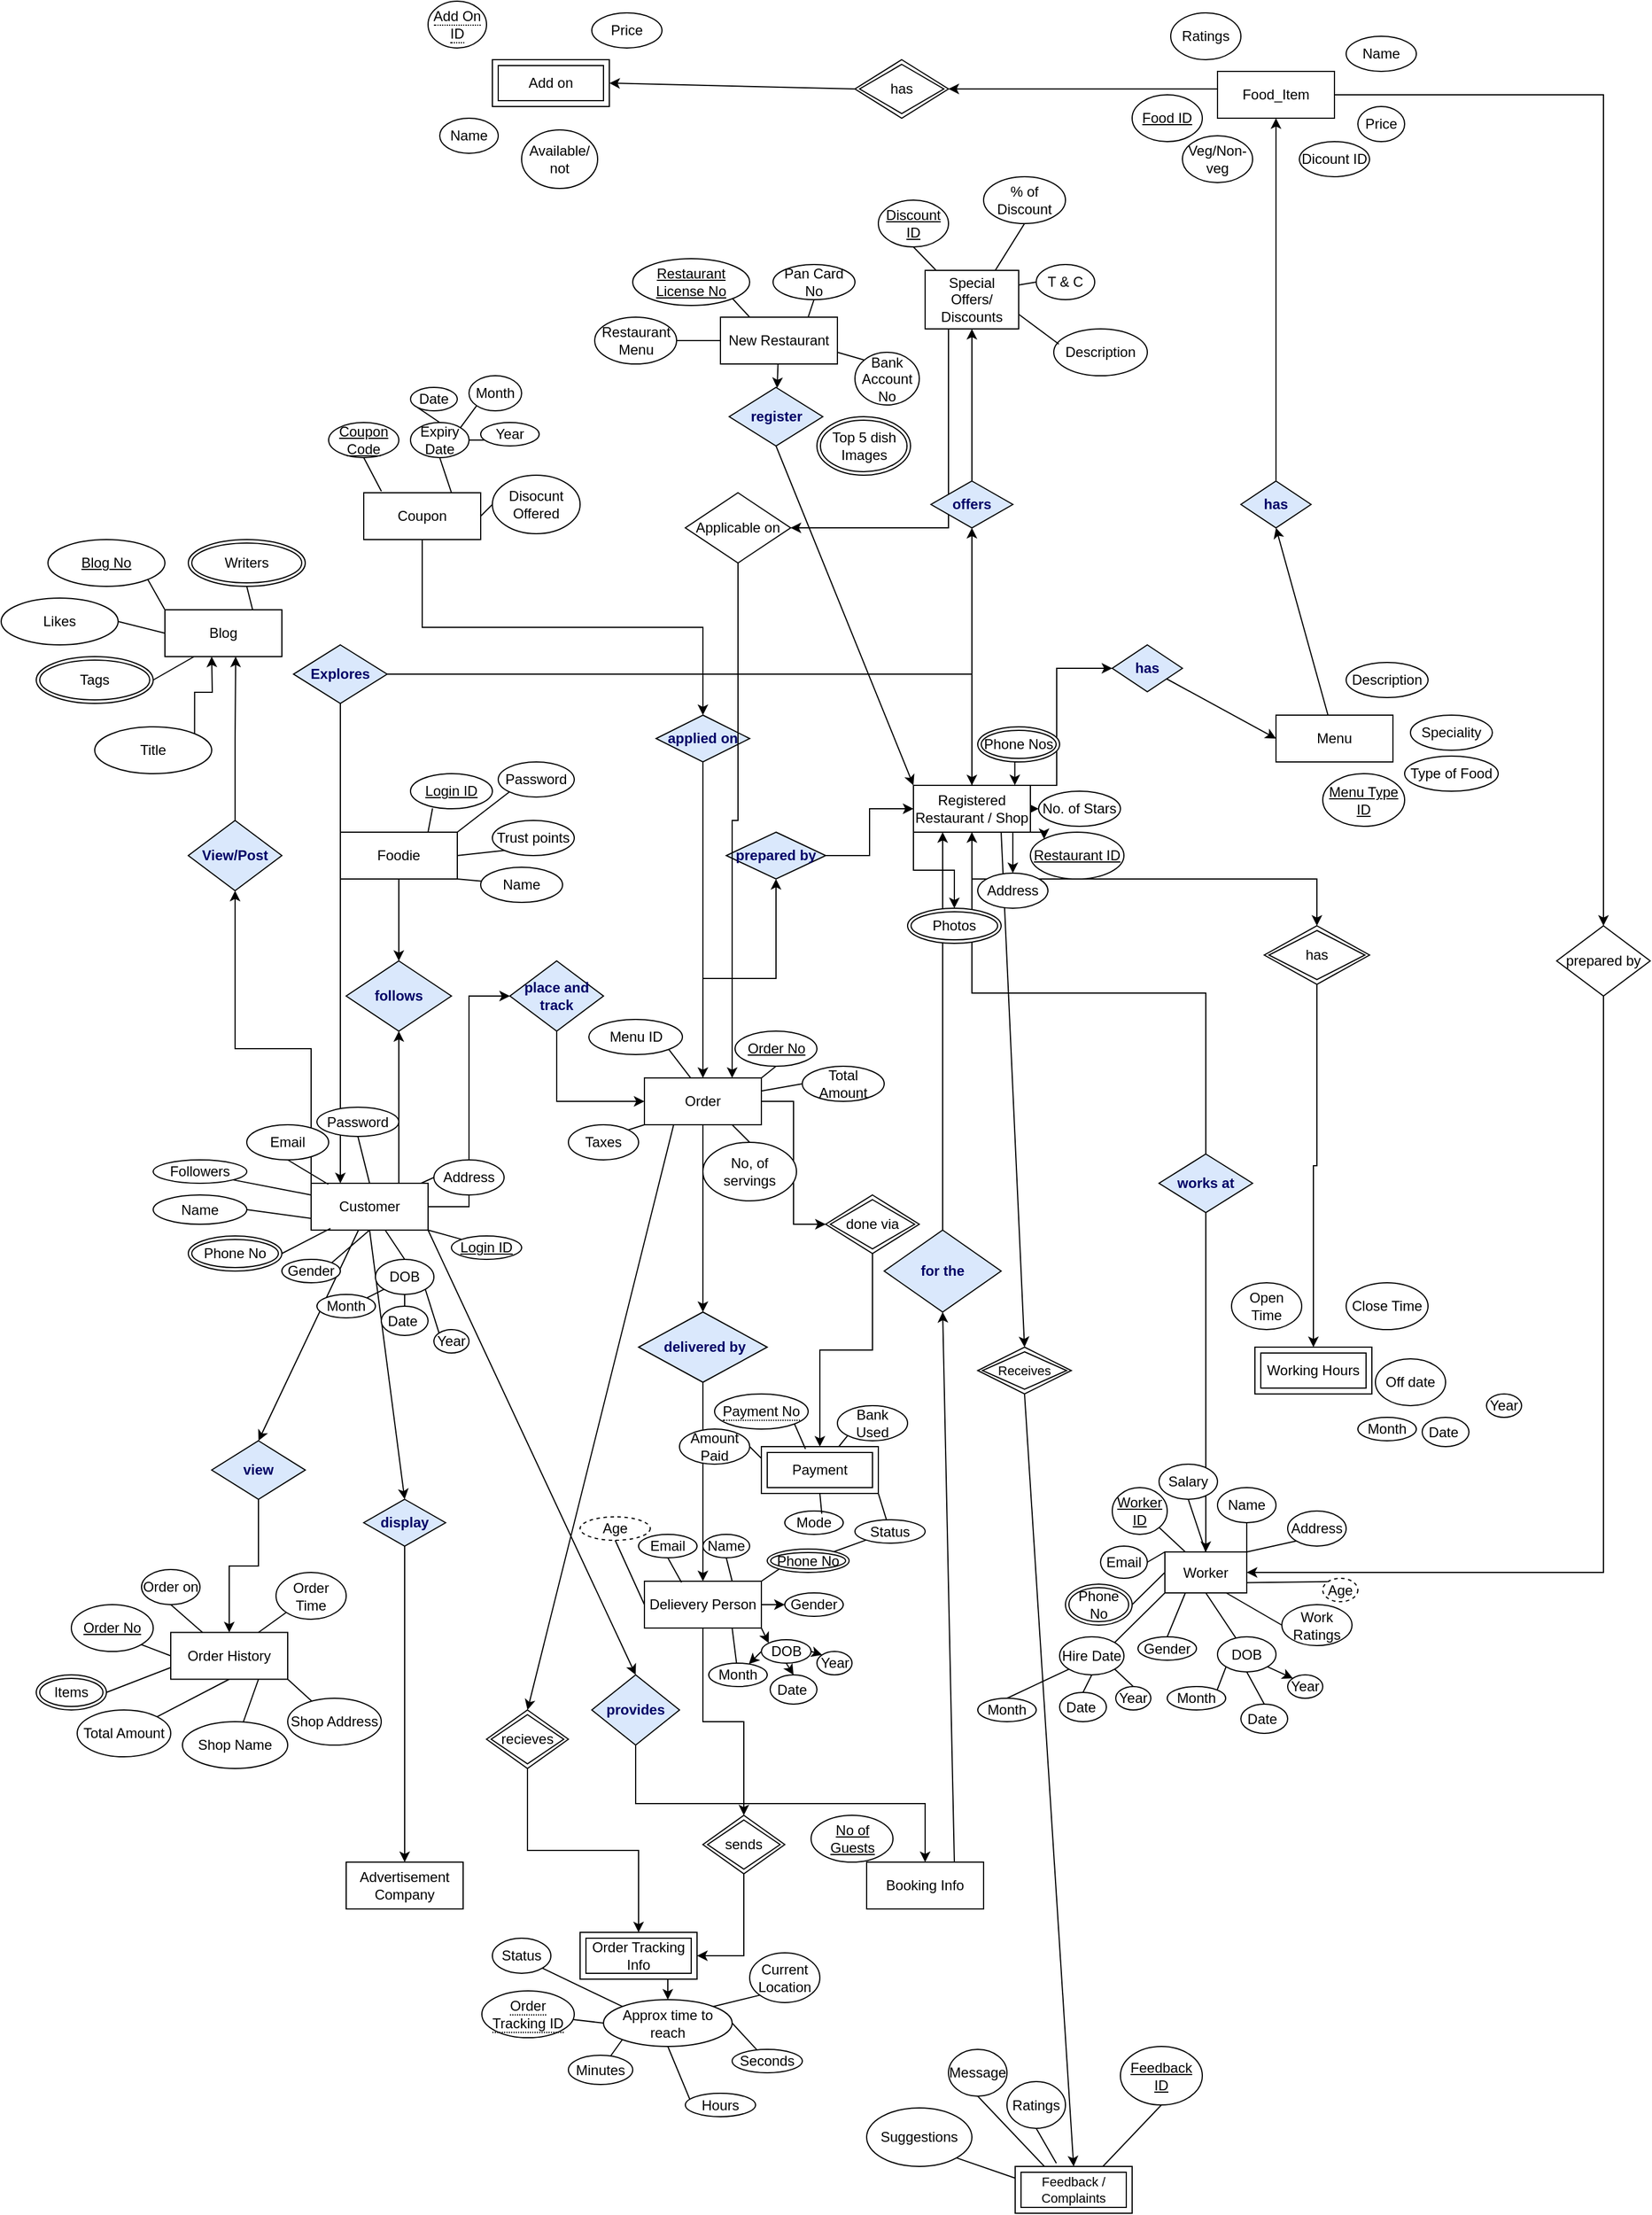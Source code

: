 <mxfile version="22.1.16" type="github">
  <diagram id="R2lEEEUBdFMjLlhIrx00" name="Page-1">
    <mxGraphModel dx="2609" dy="583" grid="1" gridSize="10" guides="1" tooltips="1" connect="1" arrows="1" fold="1" page="1" pageScale="1" pageWidth="1654" pageHeight="2336" math="0" shadow="0" extFonts="Permanent Marker^https://fonts.googleapis.com/css?family=Permanent+Marker">
      <root>
        <mxCell id="0" />
        <mxCell id="1" parent="0" />
        <mxCell id="SwKZbsGES2z7DBq1MBqL-47" style="edgeStyle=elbowEdgeStyle;rounded=0;orthogonalLoop=1;jettySize=auto;elbow=vertical;html=1;exitX=0;exitY=0.5;exitDx=0;exitDy=0;" parent="1" source="SwKZbsGES2z7DBq1MBqL-1" target="SwKZbsGES2z7DBq1MBqL-16" edge="1">
          <mxGeometry relative="1" as="geometry" />
        </mxCell>
        <mxCell id="SwKZbsGES2z7DBq1MBqL-49" style="rounded=0;orthogonalLoop=1;jettySize=auto;elbow=vertical;html=1;exitX=0.75;exitY=0;exitDx=0;exitDy=0;entryX=0.5;entryY=1;entryDx=0;entryDy=0;" parent="1" source="SwKZbsGES2z7DBq1MBqL-1" target="SwKZbsGES2z7DBq1MBqL-24" edge="1">
          <mxGeometry relative="1" as="geometry" />
        </mxCell>
        <mxCell id="SwKZbsGES2z7DBq1MBqL-50" style="rounded=0;orthogonalLoop=1;jettySize=auto;html=1;exitX=1;exitY=0.5;exitDx=0;exitDy=0;entryX=0;entryY=0.5;entryDx=0;entryDy=0;edgeStyle=elbowEdgeStyle;" parent="1" source="SwKZbsGES2z7DBq1MBqL-1" target="SwKZbsGES2z7DBq1MBqL-32" edge="1">
          <mxGeometry relative="1" as="geometry" />
        </mxCell>
        <mxCell id="SwKZbsGES2z7DBq1MBqL-62" value="" style="rounded=0;orthogonalLoop=1;jettySize=auto;elbow=vertical;html=1;entryX=0.5;entryY=0;entryDx=0;entryDy=0;" parent="1" source="SwKZbsGES2z7DBq1MBqL-1" target="SwKZbsGES2z7DBq1MBqL-37" edge="1">
          <mxGeometry relative="1" as="geometry" />
        </mxCell>
        <mxCell id="eeaePBteNYfUoXrNK9nO-4" style="rounded=0;orthogonalLoop=1;jettySize=auto;html=1;exitX=0.5;exitY=1;exitDx=0;exitDy=0;entryX=0.5;entryY=0;entryDx=0;entryDy=0;" parent="1" source="SwKZbsGES2z7DBq1MBqL-1" target="SwKZbsGES2z7DBq1MBqL-101" edge="1">
          <mxGeometry relative="1" as="geometry" />
        </mxCell>
        <mxCell id="AdmhBacE_TA-sbNxyLRo-68" style="rounded=0;orthogonalLoop=1;jettySize=auto;html=1;exitX=0.25;exitY=1;exitDx=0;exitDy=0;entryX=0.5;entryY=0;entryDx=0;entryDy=0;" edge="1" parent="1" source="SwKZbsGES2z7DBq1MBqL-6" target="AdmhBacE_TA-sbNxyLRo-81">
          <mxGeometry relative="1" as="geometry">
            <mxPoint x="320" y="1470" as="targetPoint" />
          </mxGeometry>
        </mxCell>
        <mxCell id="AdmhBacE_TA-sbNxyLRo-194" style="rounded=0;orthogonalLoop=1;jettySize=auto;html=1;exitX=1;exitY=1;exitDx=0;exitDy=0;entryX=0;entryY=0;entryDx=0;entryDy=0;endArrow=none;endFill=0;" edge="1" parent="1" source="SwKZbsGES2z7DBq1MBqL-1" target="AdmhBacE_TA-sbNxyLRo-19">
          <mxGeometry relative="1" as="geometry" />
        </mxCell>
        <mxCell id="AdmhBacE_TA-sbNxyLRo-214" style="rounded=0;orthogonalLoop=1;jettySize=auto;html=1;entryX=0.5;entryY=0;entryDx=0;entryDy=0;exitX=1;exitY=1;exitDx=0;exitDy=0;" edge="1" parent="1" source="SwKZbsGES2z7DBq1MBqL-1" target="SwKZbsGES2z7DBq1MBqL-88">
          <mxGeometry relative="1" as="geometry">
            <mxPoint x="230" y="1060" as="sourcePoint" />
          </mxGeometry>
        </mxCell>
        <mxCell id="SwKZbsGES2z7DBq1MBqL-1" value="Customer" style="whiteSpace=wrap;html=1;align=center;" parent="1" vertex="1">
          <mxGeometry x="135" y="1020" width="100" height="40" as="geometry" />
        </mxCell>
        <mxCell id="SwKZbsGES2z7DBq1MBqL-48" style="rounded=0;orthogonalLoop=1;jettySize=auto;elbow=vertical;html=1;exitX=0.5;exitY=1;exitDx=0;exitDy=0;entryX=0.5;entryY=0;entryDx=0;entryDy=0;" parent="1" source="SwKZbsGES2z7DBq1MBqL-2" target="SwKZbsGES2z7DBq1MBqL-24" edge="1">
          <mxGeometry relative="1" as="geometry" />
        </mxCell>
        <mxCell id="AdmhBacE_TA-sbNxyLRo-184" style="rounded=0;orthogonalLoop=1;jettySize=auto;html=1;exitX=1;exitY=0;exitDx=0;exitDy=0;entryX=0;entryY=1;entryDx=0;entryDy=0;endArrow=none;endFill=0;" edge="1" parent="1" source="SwKZbsGES2z7DBq1MBqL-2" target="AdmhBacE_TA-sbNxyLRo-15">
          <mxGeometry relative="1" as="geometry" />
        </mxCell>
        <mxCell id="AdmhBacE_TA-sbNxyLRo-185" style="rounded=0;orthogonalLoop=1;jettySize=auto;html=1;exitX=1;exitY=0.5;exitDx=0;exitDy=0;entryX=0;entryY=1;entryDx=0;entryDy=0;endArrow=none;endFill=0;" edge="1" parent="1" source="SwKZbsGES2z7DBq1MBqL-2" target="AdmhBacE_TA-sbNxyLRo-16">
          <mxGeometry relative="1" as="geometry" />
        </mxCell>
        <mxCell id="AdmhBacE_TA-sbNxyLRo-186" style="rounded=0;orthogonalLoop=1;jettySize=auto;html=1;exitX=1;exitY=1;exitDx=0;exitDy=0;endArrow=none;endFill=0;" edge="1" parent="1" source="SwKZbsGES2z7DBq1MBqL-2" target="AdmhBacE_TA-sbNxyLRo-17">
          <mxGeometry relative="1" as="geometry" />
        </mxCell>
        <mxCell id="SwKZbsGES2z7DBq1MBqL-2" value="Foodie" style="whiteSpace=wrap;html=1;align=center;" parent="1" vertex="1">
          <mxGeometry x="160" y="720" width="100" height="40" as="geometry" />
        </mxCell>
        <mxCell id="AdmhBacE_TA-sbNxyLRo-70" style="edgeStyle=orthogonalEdgeStyle;rounded=0;orthogonalLoop=1;jettySize=auto;html=1;exitX=0.5;exitY=1;exitDx=0;exitDy=0;entryX=0.5;entryY=0;entryDx=0;entryDy=0;" edge="1" parent="1" source="SwKZbsGES2z7DBq1MBqL-3" target="AdmhBacE_TA-sbNxyLRo-67">
          <mxGeometry relative="1" as="geometry" />
        </mxCell>
        <mxCell id="AdmhBacE_TA-sbNxyLRo-225" style="edgeStyle=none;rounded=0;hachureGap=4;orthogonalLoop=1;jettySize=auto;html=1;exitX=0.75;exitY=1;exitDx=0;exitDy=0;fontFamily=Architects Daughter;fontSource=https%3A%2F%2Ffonts.googleapis.com%2Fcss%3Ffamily%3DArchitects%2BDaughter;fontSize=16;endArrow=none;endFill=0;" edge="1" parent="1" source="SwKZbsGES2z7DBq1MBqL-3" target="AdmhBacE_TA-sbNxyLRo-60">
          <mxGeometry relative="1" as="geometry" />
        </mxCell>
        <mxCell id="AdmhBacE_TA-sbNxyLRo-228" style="edgeStyle=none;rounded=0;orthogonalLoop=1;jettySize=auto;html=1;exitX=1;exitY=0.5;exitDx=0;exitDy=0;entryX=0;entryY=0.5;entryDx=0;entryDy=0;" edge="1" parent="1" source="SwKZbsGES2z7DBq1MBqL-3" target="AdmhBacE_TA-sbNxyLRo-51">
          <mxGeometry relative="1" as="geometry" />
        </mxCell>
        <mxCell id="AdmhBacE_TA-sbNxyLRo-229" style="edgeStyle=none;rounded=0;orthogonalLoop=1;jettySize=auto;html=1;exitX=1;exitY=1;exitDx=0;exitDy=0;entryX=0;entryY=0;entryDx=0;entryDy=0;" edge="1" parent="1" source="SwKZbsGES2z7DBq1MBqL-3" target="AdmhBacE_TA-sbNxyLRo-58">
          <mxGeometry relative="1" as="geometry" />
        </mxCell>
        <mxCell id="SwKZbsGES2z7DBq1MBqL-3" value="Delievery Person" style="whiteSpace=wrap;html=1;align=center;" parent="1" vertex="1">
          <mxGeometry x="420" y="1360" width="100" height="40" as="geometry" />
        </mxCell>
        <mxCell id="AdmhBacE_TA-sbNxyLRo-270" style="edgeStyle=none;shape=connector;curved=0;rounded=0;orthogonalLoop=1;jettySize=auto;html=1;exitX=0;exitY=0.75;exitDx=0;exitDy=0;entryX=1;entryY=0.5;entryDx=0;entryDy=0;labelBackgroundColor=default;strokeColor=default;align=center;verticalAlign=middle;fontFamily=Helvetica;fontSize=11;fontColor=default;endArrow=none;endFill=0;" edge="1" parent="1" source="SwKZbsGES2z7DBq1MBqL-4" target="AdmhBacE_TA-sbNxyLRo-35">
          <mxGeometry relative="1" as="geometry" />
        </mxCell>
        <mxCell id="AdmhBacE_TA-sbNxyLRo-272" style="edgeStyle=none;shape=connector;curved=0;rounded=0;orthogonalLoop=1;jettySize=auto;html=1;exitX=1;exitY=1;exitDx=0;exitDy=0;labelBackgroundColor=default;strokeColor=default;align=center;verticalAlign=middle;fontFamily=Helvetica;fontSize=11;fontColor=default;endArrow=none;endFill=0;" edge="1" parent="1" source="SwKZbsGES2z7DBq1MBqL-4" target="AdmhBacE_TA-sbNxyLRo-31">
          <mxGeometry relative="1" as="geometry" />
        </mxCell>
        <mxCell id="AdmhBacE_TA-sbNxyLRo-273" style="edgeStyle=none;shape=connector;curved=0;rounded=0;orthogonalLoop=1;jettySize=auto;html=1;exitX=0.75;exitY=1;exitDx=0;exitDy=0;labelBackgroundColor=default;strokeColor=default;align=center;verticalAlign=middle;fontFamily=Helvetica;fontSize=11;fontColor=default;endArrow=none;endFill=0;" edge="1" parent="1" source="SwKZbsGES2z7DBq1MBqL-4" target="AdmhBacE_TA-sbNxyLRo-30">
          <mxGeometry relative="1" as="geometry" />
        </mxCell>
        <mxCell id="AdmhBacE_TA-sbNxyLRo-274" style="edgeStyle=none;shape=connector;curved=0;rounded=0;orthogonalLoop=1;jettySize=auto;html=1;exitX=0.5;exitY=1;exitDx=0;exitDy=0;entryX=1;entryY=0;entryDx=0;entryDy=0;labelBackgroundColor=default;strokeColor=default;align=center;verticalAlign=middle;fontFamily=Helvetica;fontSize=11;fontColor=default;endArrow=none;endFill=0;" edge="1" parent="1" source="SwKZbsGES2z7DBq1MBqL-4" target="AdmhBacE_TA-sbNxyLRo-29">
          <mxGeometry relative="1" as="geometry" />
        </mxCell>
        <mxCell id="SwKZbsGES2z7DBq1MBqL-4" value="Order History" style="whiteSpace=wrap;html=1;align=center;" parent="1" vertex="1">
          <mxGeometry x="15" y="1403.75" width="100" height="40" as="geometry" />
        </mxCell>
        <mxCell id="SwKZbsGES2z7DBq1MBqL-5" value="Blog" style="whiteSpace=wrap;html=1;align=center;" parent="1" vertex="1">
          <mxGeometry x="10" y="530" width="100" height="40" as="geometry" />
        </mxCell>
        <mxCell id="SwKZbsGES2z7DBq1MBqL-52" style="rounded=0;orthogonalLoop=1;jettySize=auto;html=1;exitX=0.5;exitY=0;exitDx=0;exitDy=0;entryX=0.5;entryY=1;entryDx=0;entryDy=0;edgeStyle=elbowEdgeStyle;elbow=vertical;" parent="1" source="SwKZbsGES2z7DBq1MBqL-6" target="SwKZbsGES2z7DBq1MBqL-34" edge="1">
          <mxGeometry relative="1" as="geometry" />
        </mxCell>
        <mxCell id="SwKZbsGES2z7DBq1MBqL-60" value="" style="rounded=0;orthogonalLoop=1;jettySize=auto;elbow=vertical;html=1;" parent="1" source="SwKZbsGES2z7DBq1MBqL-6" target="SwKZbsGES2z7DBq1MBqL-36" edge="1">
          <mxGeometry relative="1" as="geometry" />
        </mxCell>
        <mxCell id="SwKZbsGES2z7DBq1MBqL-77" style="rounded=0;orthogonalLoop=1;jettySize=auto;html=1;exitX=1;exitY=0.5;exitDx=0;exitDy=0;entryX=0;entryY=0.5;entryDx=0;entryDy=0;edgeStyle=elbowEdgeStyle;" parent="1" source="SwKZbsGES2z7DBq1MBqL-6" target="AdmhBacE_TA-sbNxyLRo-45" edge="1">
          <mxGeometry relative="1" as="geometry">
            <mxPoint x="580" y="1030.0" as="targetPoint" />
          </mxGeometry>
        </mxCell>
        <mxCell id="AdmhBacE_TA-sbNxyLRo-204" style="rounded=0;orthogonalLoop=1;jettySize=auto;html=1;exitX=0.75;exitY=1;exitDx=0;exitDy=0;entryX=0.5;entryY=0;entryDx=0;entryDy=0;endArrow=none;endFill=0;" edge="1" parent="1" source="SwKZbsGES2z7DBq1MBqL-6" target="AdmhBacE_TA-sbNxyLRo-40">
          <mxGeometry relative="1" as="geometry" />
        </mxCell>
        <mxCell id="AdmhBacE_TA-sbNxyLRo-205" style="rounded=0;orthogonalLoop=1;jettySize=auto;html=1;exitX=0;exitY=1;exitDx=0;exitDy=0;entryX=1;entryY=0;entryDx=0;entryDy=0;endArrow=none;endFill=0;" edge="1" parent="1" source="SwKZbsGES2z7DBq1MBqL-6" target="AdmhBacE_TA-sbNxyLRo-39">
          <mxGeometry relative="1" as="geometry" />
        </mxCell>
        <mxCell id="SwKZbsGES2z7DBq1MBqL-6" value="Order" style="whiteSpace=wrap;html=1;align=center;" parent="1" vertex="1">
          <mxGeometry x="420" y="930" width="100" height="40" as="geometry" />
        </mxCell>
        <mxCell id="SwKZbsGES2z7DBq1MBqL-68" value="" style="rounded=0;orthogonalLoop=1;jettySize=auto;elbow=vertical;html=1;" parent="1" source="SwKZbsGES2z7DBq1MBqL-7" target="SwKZbsGES2z7DBq1MBqL-45" edge="1">
          <mxGeometry relative="1" as="geometry" />
        </mxCell>
        <mxCell id="SwKZbsGES2z7DBq1MBqL-71" value="" style="edgeStyle=elbowEdgeStyle;rounded=0;orthogonalLoop=1;jettySize=auto;elbow=vertical;html=1;entryX=0.5;entryY=0;entryDx=0;entryDy=0;" parent="1" source="SwKZbsGES2z7DBq1MBqL-7" target="AdmhBacE_TA-sbNxyLRo-145" edge="1">
          <mxGeometry relative="1" as="geometry">
            <mxPoint x="995" y="800" as="targetPoint" />
          </mxGeometry>
        </mxCell>
        <mxCell id="SwKZbsGES2z7DBq1MBqL-75" style="edgeStyle=elbowEdgeStyle;rounded=0;orthogonalLoop=1;jettySize=auto;html=1;entryX=0;entryY=0.5;entryDx=0;entryDy=0;exitX=0.75;exitY=0;exitDx=0;exitDy=0;" parent="1" source="SwKZbsGES2z7DBq1MBqL-7" target="SwKZbsGES2z7DBq1MBqL-35" edge="1">
          <mxGeometry relative="1" as="geometry">
            <mxPoint x="550" y="790" as="sourcePoint" />
          </mxGeometry>
        </mxCell>
        <mxCell id="AdmhBacE_TA-sbNxyLRo-206" style="edgeStyle=orthogonalEdgeStyle;rounded=0;orthogonalLoop=1;jettySize=auto;html=1;exitX=0;exitY=1;exitDx=0;exitDy=0;" edge="1" parent="1" source="SwKZbsGES2z7DBq1MBqL-7" target="AdmhBacE_TA-sbNxyLRo-98">
          <mxGeometry relative="1" as="geometry" />
        </mxCell>
        <mxCell id="AdmhBacE_TA-sbNxyLRo-207" style="edgeStyle=orthogonalEdgeStyle;rounded=0;orthogonalLoop=1;jettySize=auto;html=1;exitX=0.75;exitY=1;exitDx=0;exitDy=0;entryX=0.5;entryY=0;entryDx=0;entryDy=0;" edge="1" parent="1" source="SwKZbsGES2z7DBq1MBqL-7" target="AdmhBacE_TA-sbNxyLRo-94">
          <mxGeometry relative="1" as="geometry" />
        </mxCell>
        <mxCell id="AdmhBacE_TA-sbNxyLRo-208" style="edgeStyle=orthogonalEdgeStyle;rounded=0;orthogonalLoop=1;jettySize=auto;html=1;exitX=1;exitY=1;exitDx=0;exitDy=0;entryX=0;entryY=0;entryDx=0;entryDy=0;" edge="1" parent="1" source="SwKZbsGES2z7DBq1MBqL-7" target="AdmhBacE_TA-sbNxyLRo-91">
          <mxGeometry relative="1" as="geometry" />
        </mxCell>
        <mxCell id="AdmhBacE_TA-sbNxyLRo-209" style="edgeStyle=orthogonalEdgeStyle;rounded=0;orthogonalLoop=1;jettySize=auto;html=1;exitX=1;exitY=0.5;exitDx=0;exitDy=0;entryX=0;entryY=0.5;entryDx=0;entryDy=0;" edge="1" parent="1" source="SwKZbsGES2z7DBq1MBqL-7" target="AdmhBacE_TA-sbNxyLRo-92">
          <mxGeometry relative="1" as="geometry" />
        </mxCell>
        <mxCell id="AdmhBacE_TA-sbNxyLRo-279" style="edgeStyle=none;shape=connector;curved=0;rounded=0;orthogonalLoop=1;jettySize=auto;html=1;exitX=0.75;exitY=1;exitDx=0;exitDy=0;entryX=0.5;entryY=0;entryDx=0;entryDy=0;labelBackgroundColor=default;strokeColor=default;align=center;verticalAlign=middle;fontFamily=Helvetica;fontSize=11;fontColor=default;endArrow=classic;endFill=1;" edge="1" parent="1" source="SwKZbsGES2z7DBq1MBqL-7" target="AdmhBacE_TA-sbNxyLRo-277">
          <mxGeometry relative="1" as="geometry" />
        </mxCell>
        <mxCell id="SwKZbsGES2z7DBq1MBqL-7" value="Registered Restaurant / Shop" style="whiteSpace=wrap;html=1;align=center;" parent="1" vertex="1">
          <mxGeometry x="650" y="680" width="100" height="40" as="geometry" />
        </mxCell>
        <mxCell id="SwKZbsGES2z7DBq1MBqL-58" value="" style="rounded=0;orthogonalLoop=1;jettySize=auto;elbow=vertical;html=1;entryX=0.5;entryY=1;entryDx=0;entryDy=0;" parent="1" source="SwKZbsGES2z7DBq1MBqL-8" target="SwKZbsGES2z7DBq1MBqL-38" edge="1">
          <mxGeometry relative="1" as="geometry" />
        </mxCell>
        <mxCell id="SwKZbsGES2z7DBq1MBqL-8" value="Menu" style="whiteSpace=wrap;html=1;align=center;" parent="1" vertex="1">
          <mxGeometry x="960" y="620" width="100" height="40" as="geometry" />
        </mxCell>
        <mxCell id="SwKZbsGES2z7DBq1MBqL-95" value="" style="edgeStyle=elbowEdgeStyle;rounded=0;orthogonalLoop=1;jettySize=auto;elbow=vertical;html=1;entryX=1;entryY=0.5;entryDx=0;entryDy=0;" parent="1" source="SwKZbsGES2z7DBq1MBqL-9" target="AdmhBacE_TA-sbNxyLRo-137" edge="1">
          <mxGeometry relative="1" as="geometry">
            <mxPoint x="670" y="80" as="targetPoint" />
          </mxGeometry>
        </mxCell>
        <mxCell id="AdmhBacE_TA-sbNxyLRo-107" style="edgeStyle=orthogonalEdgeStyle;rounded=0;orthogonalLoop=1;jettySize=auto;html=1;exitX=1;exitY=0.5;exitDx=0;exitDy=0;entryX=0.5;entryY=0;entryDx=0;entryDy=0;" edge="1" parent="1" source="SwKZbsGES2z7DBq1MBqL-9" target="AdmhBacE_TA-sbNxyLRo-106">
          <mxGeometry relative="1" as="geometry" />
        </mxCell>
        <mxCell id="SwKZbsGES2z7DBq1MBqL-9" value="Food_Item" style="whiteSpace=wrap;html=1;align=center;" parent="1" vertex="1">
          <mxGeometry x="910" y="70" width="100" height="40" as="geometry" />
        </mxCell>
        <mxCell id="SwKZbsGES2z7DBq1MBqL-65" value="" style="rounded=0;orthogonalLoop=1;jettySize=auto;elbow=vertical;html=1;" parent="1" source="SwKZbsGES2z7DBq1MBqL-12" target="SwKZbsGES2z7DBq1MBqL-42" edge="1">
          <mxGeometry relative="1" as="geometry" />
        </mxCell>
        <mxCell id="AdmhBacE_TA-sbNxyLRo-283" style="edgeStyle=none;shape=connector;curved=0;rounded=0;orthogonalLoop=1;jettySize=auto;html=1;exitX=1;exitY=0.75;exitDx=0;exitDy=0;entryX=0;entryY=0;entryDx=0;entryDy=0;labelBackgroundColor=default;strokeColor=default;align=center;verticalAlign=middle;fontFamily=Helvetica;fontSize=11;fontColor=default;endArrow=none;endFill=0;" edge="1" parent="1" source="SwKZbsGES2z7DBq1MBqL-12" target="AdmhBacE_TA-sbNxyLRo-153">
          <mxGeometry relative="1" as="geometry" />
        </mxCell>
        <mxCell id="AdmhBacE_TA-sbNxyLRo-287" value="" style="edgeStyle=none;shape=connector;curved=0;rounded=0;orthogonalLoop=1;jettySize=auto;html=1;labelBackgroundColor=default;strokeColor=default;align=center;verticalAlign=middle;fontFamily=Helvetica;fontSize=11;fontColor=default;endArrow=none;endFill=0;" edge="1" parent="1" source="SwKZbsGES2z7DBq1MBqL-12" target="AdmhBacE_TA-sbNxyLRo-154">
          <mxGeometry relative="1" as="geometry" />
        </mxCell>
        <mxCell id="SwKZbsGES2z7DBq1MBqL-12" value="New Restaurant" style="whiteSpace=wrap;html=1;align=center;" parent="1" vertex="1">
          <mxGeometry x="485" y="280" width="100" height="40" as="geometry" />
        </mxCell>
        <mxCell id="SwKZbsGES2z7DBq1MBqL-80" value="" style="edgeStyle=elbowEdgeStyle;rounded=0;orthogonalLoop=1;jettySize=auto;elbow=vertical;html=1;" parent="1" source="SwKZbsGES2z7DBq1MBqL-13" target="SwKZbsGES2z7DBq1MBqL-41" edge="1">
          <mxGeometry relative="1" as="geometry" />
        </mxCell>
        <mxCell id="AdmhBacE_TA-sbNxyLRo-172" style="rounded=0;orthogonalLoop=1;jettySize=auto;html=1;exitX=1;exitY=0.5;exitDx=0;exitDy=0;entryX=0;entryY=0.5;entryDx=0;entryDy=0;endArrow=none;endFill=0;" edge="1" parent="1" source="SwKZbsGES2z7DBq1MBqL-13" target="AdmhBacE_TA-sbNxyLRo-13">
          <mxGeometry relative="1" as="geometry" />
        </mxCell>
        <mxCell id="AdmhBacE_TA-sbNxyLRo-173" style="rounded=0;orthogonalLoop=1;jettySize=auto;html=1;exitX=0.75;exitY=0;exitDx=0;exitDy=0;entryX=0.5;entryY=1;entryDx=0;entryDy=0;endArrow=none;endFill=0;" edge="1" parent="1" source="SwKZbsGES2z7DBq1MBqL-13" target="AdmhBacE_TA-sbNxyLRo-9">
          <mxGeometry relative="1" as="geometry" />
        </mxCell>
        <mxCell id="SwKZbsGES2z7DBq1MBqL-13" value="Coupon" style="whiteSpace=wrap;html=1;align=center;" parent="1" vertex="1">
          <mxGeometry x="180" y="430" width="100" height="40" as="geometry" />
        </mxCell>
        <mxCell id="SwKZbsGES2z7DBq1MBqL-15" style="edgeStyle=orthogonalEdgeStyle;rounded=0;orthogonalLoop=1;jettySize=auto;html=1;exitX=0.5;exitY=1;exitDx=0;exitDy=0;" parent="1" source="SwKZbsGES2z7DBq1MBqL-1" target="SwKZbsGES2z7DBq1MBqL-1" edge="1">
          <mxGeometry relative="1" as="geometry" />
        </mxCell>
        <mxCell id="SwKZbsGES2z7DBq1MBqL-16" value="View/Post" style="shape=rhombus;perimeter=rhombusPerimeter;whiteSpace=wrap;html=1;align=center;fillColor=#dae8fc;strokeColor=default;fontStyle=1;fontColor=#000066;labelBorderColor=none;fillStyle=solid;rounded=0;shadow=0;strokeWidth=1;" parent="1" vertex="1">
          <mxGeometry x="30" y="710" width="80" height="60" as="geometry" />
        </mxCell>
        <mxCell id="SwKZbsGES2z7DBq1MBqL-24" value="follows" style="shape=rhombus;perimeter=rhombusPerimeter;whiteSpace=wrap;html=1;align=center;fillColor=#dae8fc;strokeColor=default;fontStyle=1;fontColor=#000066;labelBorderColor=none;fillStyle=solid;rounded=0;shadow=0;strokeWidth=1;" parent="1" vertex="1">
          <mxGeometry x="165" y="830" width="90" height="60" as="geometry" />
        </mxCell>
        <mxCell id="eeaePBteNYfUoXrNK9nO-10" style="edgeStyle=orthogonalEdgeStyle;rounded=0;orthogonalLoop=1;jettySize=auto;html=1;exitX=0.5;exitY=1;exitDx=0;exitDy=0;entryX=0;entryY=0.5;entryDx=0;entryDy=0;" parent="1" source="SwKZbsGES2z7DBq1MBqL-32" target="SwKZbsGES2z7DBq1MBqL-6" edge="1">
          <mxGeometry relative="1" as="geometry" />
        </mxCell>
        <mxCell id="SwKZbsGES2z7DBq1MBqL-32" value="place and track" style="shape=rhombus;perimeter=rhombusPerimeter;whiteSpace=wrap;html=1;align=center;fillColor=#dae8fc;strokeColor=default;fontStyle=1;fontColor=#000066;labelBorderColor=none;fillStyle=solid;rounded=0;shadow=0;strokeWidth=1;" parent="1" vertex="1">
          <mxGeometry x="305" y="830" width="80" height="60" as="geometry" />
        </mxCell>
        <mxCell id="SwKZbsGES2z7DBq1MBqL-53" style="rounded=0;orthogonalLoop=1;jettySize=auto;html=1;exitX=1;exitY=0.5;exitDx=0;exitDy=0;edgeStyle=elbowEdgeStyle;" parent="1" source="SwKZbsGES2z7DBq1MBqL-34" target="SwKZbsGES2z7DBq1MBqL-7" edge="1">
          <mxGeometry relative="1" as="geometry">
            <mxPoint x="540" y="850" as="targetPoint" />
          </mxGeometry>
        </mxCell>
        <mxCell id="SwKZbsGES2z7DBq1MBqL-34" value="prepared by" style="shape=rhombus;perimeter=rhombusPerimeter;whiteSpace=wrap;html=1;align=center;fillColor=#dae8fc;strokeColor=default;fontStyle=1;fontColor=#000066;labelBorderColor=none;fillStyle=solid;rounded=0;shadow=0;strokeWidth=1;" parent="1" vertex="1">
          <mxGeometry x="490" y="720" width="85" height="40" as="geometry" />
        </mxCell>
        <mxCell id="SwKZbsGES2z7DBq1MBqL-76" value="" style="rounded=0;orthogonalLoop=1;jettySize=auto;elbow=vertical;html=1;entryX=0;entryY=0.5;entryDx=0;entryDy=0;" parent="1" source="SwKZbsGES2z7DBq1MBqL-35" target="SwKZbsGES2z7DBq1MBqL-8" edge="1">
          <mxGeometry relative="1" as="geometry" />
        </mxCell>
        <mxCell id="SwKZbsGES2z7DBq1MBqL-35" value="has" style="shape=rhombus;perimeter=rhombusPerimeter;whiteSpace=wrap;html=1;align=center;fillColor=#dae8fc;strokeColor=default;fontStyle=1;fontColor=#000066;labelBorderColor=none;fillStyle=solid;rounded=0;shadow=0;strokeWidth=1;" parent="1" vertex="1">
          <mxGeometry x="820" y="560" width="60" height="40" as="geometry" />
        </mxCell>
        <mxCell id="SwKZbsGES2z7DBq1MBqL-61" value="" style="edgeStyle=elbowEdgeStyle;rounded=0;orthogonalLoop=1;jettySize=auto;elbow=vertical;html=1;" parent="1" source="SwKZbsGES2z7DBq1MBqL-36" target="SwKZbsGES2z7DBq1MBqL-3" edge="1">
          <mxGeometry relative="1" as="geometry" />
        </mxCell>
        <mxCell id="SwKZbsGES2z7DBq1MBqL-36" value="&amp;nbsp;delivered by" style="shape=rhombus;perimeter=rhombusPerimeter;whiteSpace=wrap;html=1;align=center;fillColor=#dae8fc;strokeColor=default;fontStyle=1;fontColor=#000066;labelBorderColor=none;fillStyle=solid;rounded=0;shadow=0;strokeWidth=1;" parent="1" vertex="1">
          <mxGeometry x="415" y="1130" width="110" height="60" as="geometry" />
        </mxCell>
        <mxCell id="SwKZbsGES2z7DBq1MBqL-63" value="" style="edgeStyle=elbowEdgeStyle;rounded=0;orthogonalLoop=1;jettySize=auto;elbow=vertical;html=1;" parent="1" source="SwKZbsGES2z7DBq1MBqL-37" target="SwKZbsGES2z7DBq1MBqL-4" edge="1">
          <mxGeometry relative="1" as="geometry" />
        </mxCell>
        <mxCell id="SwKZbsGES2z7DBq1MBqL-37" value="view" style="shape=rhombus;perimeter=rhombusPerimeter;whiteSpace=wrap;html=1;align=center;fillColor=#dae8fc;strokeColor=default;fontStyle=1;fontColor=#000066;labelBorderColor=none;fillStyle=solid;rounded=0;shadow=0;strokeWidth=1;" parent="1" vertex="1">
          <mxGeometry x="50" y="1240" width="80" height="50" as="geometry" />
        </mxCell>
        <mxCell id="SwKZbsGES2z7DBq1MBqL-97" style="rounded=0;orthogonalLoop=1;jettySize=auto;elbow=vertical;html=1;exitX=0.5;exitY=0;exitDx=0;exitDy=0;" parent="1" source="SwKZbsGES2z7DBq1MBqL-38" target="SwKZbsGES2z7DBq1MBqL-9" edge="1">
          <mxGeometry relative="1" as="geometry" />
        </mxCell>
        <mxCell id="SwKZbsGES2z7DBq1MBqL-38" value="has" style="shape=rhombus;perimeter=rhombusPerimeter;whiteSpace=wrap;html=1;align=center;fillColor=#dae8fc;strokeColor=default;fontStyle=1;fontColor=#000066;labelBorderColor=none;fillStyle=solid;rounded=0;shadow=0;strokeWidth=1;" parent="1" vertex="1">
          <mxGeometry x="930" y="420" width="60" height="40" as="geometry" />
        </mxCell>
        <mxCell id="AdmhBacE_TA-sbNxyLRo-127" style="edgeStyle=orthogonalEdgeStyle;rounded=0;orthogonalLoop=1;jettySize=auto;html=1;exitX=0.25;exitY=1;exitDx=0;exitDy=0;entryX=1;entryY=0.5;entryDx=0;entryDy=0;" edge="1" parent="1" source="SwKZbsGES2z7DBq1MBqL-39" target="AdmhBacE_TA-sbNxyLRo-124">
          <mxGeometry relative="1" as="geometry" />
        </mxCell>
        <mxCell id="AdmhBacE_TA-sbNxyLRo-290" style="edgeStyle=none;shape=connector;curved=0;rounded=0;orthogonalLoop=1;jettySize=auto;html=1;exitX=1;exitY=0.25;exitDx=0;exitDy=0;entryX=0;entryY=0.5;entryDx=0;entryDy=0;labelBackgroundColor=default;strokeColor=default;align=center;verticalAlign=middle;fontFamily=Helvetica;fontSize=11;fontColor=default;endArrow=none;endFill=0;" edge="1" parent="1" source="SwKZbsGES2z7DBq1MBqL-39" target="AdmhBacE_TA-sbNxyLRo-140">
          <mxGeometry relative="1" as="geometry" />
        </mxCell>
        <mxCell id="SwKZbsGES2z7DBq1MBqL-39" value="Special Offers/ Discounts" style="whiteSpace=wrap;html=1;align=center;" parent="1" vertex="1">
          <mxGeometry x="660" y="240" width="80" height="50" as="geometry" />
        </mxCell>
        <mxCell id="SwKZbsGES2z7DBq1MBqL-96" style="rounded=0;orthogonalLoop=1;jettySize=auto;elbow=vertical;html=1;exitX=0;exitY=0.5;exitDx=0;exitDy=0;entryX=1;entryY=0.5;entryDx=0;entryDy=0;" parent="1" source="AdmhBacE_TA-sbNxyLRo-137" target="AdmhBacE_TA-sbNxyLRo-136" edge="1">
          <mxGeometry relative="1" as="geometry">
            <mxPoint x="380" y="80" as="targetPoint" />
            <mxPoint x="610" y="80" as="sourcePoint" />
          </mxGeometry>
        </mxCell>
        <mxCell id="SwKZbsGES2z7DBq1MBqL-82" style="rounded=0;orthogonalLoop=1;jettySize=auto;elbow=vertical;html=1;exitX=0.5;exitY=1;exitDx=0;exitDy=0;entryX=0.5;entryY=0;entryDx=0;entryDy=0;" parent="1" source="SwKZbsGES2z7DBq1MBqL-41" target="SwKZbsGES2z7DBq1MBqL-6" edge="1">
          <mxGeometry relative="1" as="geometry" />
        </mxCell>
        <mxCell id="eeaePBteNYfUoXrNK9nO-8" style="edgeStyle=none;rounded=0;orthogonalLoop=1;jettySize=auto;html=1;exitX=0.5;exitY=1;exitDx=0;exitDy=0;entryX=0;entryY=0;entryDx=0;entryDy=0;" parent="1" source="SwKZbsGES2z7DBq1MBqL-42" target="SwKZbsGES2z7DBq1MBqL-7" edge="1">
          <mxGeometry relative="1" as="geometry" />
        </mxCell>
        <mxCell id="SwKZbsGES2z7DBq1MBqL-42" value="register" style="shape=rhombus;perimeter=rhombusPerimeter;whiteSpace=wrap;html=1;align=center;fillColor=#dae8fc;strokeColor=default;fontStyle=1;fontColor=#000066;labelBorderColor=none;fillStyle=solid;rounded=0;shadow=0;strokeWidth=1;" parent="1" vertex="1">
          <mxGeometry x="492.5" y="340" width="80" height="50" as="geometry" />
        </mxCell>
        <mxCell id="AdmhBacE_TA-sbNxyLRo-236" style="edgeStyle=none;rounded=0;orthogonalLoop=1;jettySize=auto;html=1;exitX=0.25;exitY=1;exitDx=0;exitDy=0;entryX=0.5;entryY=0;entryDx=0;entryDy=0;endArrow=none;endFill=0;" edge="1" parent="1" source="SwKZbsGES2z7DBq1MBqL-43" target="AdmhBacE_TA-sbNxyLRo-113">
          <mxGeometry relative="1" as="geometry" />
        </mxCell>
        <mxCell id="AdmhBacE_TA-sbNxyLRo-237" style="edgeStyle=none;rounded=0;orthogonalLoop=1;jettySize=auto;html=1;exitX=0.5;exitY=1;exitDx=0;exitDy=0;endArrow=none;endFill=0;" edge="1" parent="1" source="SwKZbsGES2z7DBq1MBqL-43" target="AdmhBacE_TA-sbNxyLRo-114">
          <mxGeometry relative="1" as="geometry" />
        </mxCell>
        <mxCell id="AdmhBacE_TA-sbNxyLRo-239" style="edgeStyle=none;rounded=0;orthogonalLoop=1;jettySize=auto;html=1;exitX=0.75;exitY=1;exitDx=0;exitDy=0;entryX=0;entryY=0.5;entryDx=0;entryDy=0;endArrow=none;endFill=0;" edge="1" parent="1" source="SwKZbsGES2z7DBq1MBqL-43" target="AdmhBacE_TA-sbNxyLRo-120">
          <mxGeometry relative="1" as="geometry" />
        </mxCell>
        <mxCell id="SwKZbsGES2z7DBq1MBqL-43" value="Worker" style="whiteSpace=wrap;html=1;align=center;" parent="1" vertex="1">
          <mxGeometry x="865" y="1335" width="70" height="35" as="geometry" />
        </mxCell>
        <mxCell id="SwKZbsGES2z7DBq1MBqL-41" value="applied on" style="shape=rhombus;perimeter=rhombusPerimeter;whiteSpace=wrap;html=1;align=center;fillColor=#dae8fc;strokeColor=default;fontStyle=1;fontColor=#000066;labelBorderColor=none;fillStyle=solid;rounded=0;shadow=0;strokeWidth=1;" parent="1" vertex="1">
          <mxGeometry x="430" y="620" width="80" height="40" as="geometry" />
        </mxCell>
        <mxCell id="SwKZbsGES2z7DBq1MBqL-59" value="" style="edgeStyle=elbowEdgeStyle;rounded=0;orthogonalLoop=1;jettySize=auto;elbow=vertical;html=1;" parent="1" source="SwKZbsGES2z7DBq1MBqL-44" target="SwKZbsGES2z7DBq1MBqL-43" edge="1">
          <mxGeometry relative="1" as="geometry" />
        </mxCell>
        <mxCell id="SwKZbsGES2z7DBq1MBqL-44" value="works at" style="shape=rhombus;perimeter=rhombusPerimeter;whiteSpace=wrap;html=1;align=center;fillColor=#dae8fc;strokeColor=default;fontStyle=1;fontColor=#000066;labelBorderColor=none;fillStyle=solid;rounded=0;shadow=0;strokeWidth=1;" parent="1" vertex="1">
          <mxGeometry x="860" y="995" width="80" height="50" as="geometry" />
        </mxCell>
        <mxCell id="SwKZbsGES2z7DBq1MBqL-69" value="" style="edgeStyle=elbowEdgeStyle;rounded=0;orthogonalLoop=1;jettySize=auto;elbow=vertical;html=1;" parent="1" source="SwKZbsGES2z7DBq1MBqL-45" target="SwKZbsGES2z7DBq1MBqL-39" edge="1">
          <mxGeometry relative="1" as="geometry" />
        </mxCell>
        <mxCell id="SwKZbsGES2z7DBq1MBqL-45" value="offers" style="shape=rhombus;perimeter=rhombusPerimeter;whiteSpace=wrap;html=1;align=center;fillColor=#dae8fc;strokeColor=default;fontStyle=1;fontColor=#000066;labelBorderColor=none;fillStyle=solid;rounded=0;shadow=0;strokeWidth=1;" parent="1" vertex="1">
          <mxGeometry x="665" y="420" width="70" height="40" as="geometry" />
        </mxCell>
        <mxCell id="SwKZbsGES2z7DBq1MBqL-92" style="rounded=0;orthogonalLoop=1;jettySize=auto;elbow=vertical;html=1;exitX=0.75;exitY=0;exitDx=0;exitDy=0;entryX=0.5;entryY=1;entryDx=0;entryDy=0;" parent="1" source="SwKZbsGES2z7DBq1MBqL-64" target="SwKZbsGES2z7DBq1MBqL-89" edge="1">
          <mxGeometry relative="1" as="geometry">
            <mxPoint x="620" y="1210" as="targetPoint" />
          </mxGeometry>
        </mxCell>
        <mxCell id="SwKZbsGES2z7DBq1MBqL-64" value="Booking Info" style="whiteSpace=wrap;html=1;align=center;" parent="1" vertex="1">
          <mxGeometry x="610" y="1600" width="100" height="40" as="geometry" />
        </mxCell>
        <mxCell id="SwKZbsGES2z7DBq1MBqL-74" value="" style="edgeStyle=elbowEdgeStyle;rounded=0;orthogonalLoop=1;jettySize=auto;elbow=vertical;html=1;exitX=0.5;exitY=1;exitDx=0;exitDy=0;entryX=0.5;entryY=0;entryDx=0;entryDy=0;" parent="1" source="AdmhBacE_TA-sbNxyLRo-145" target="AdmhBacE_TA-sbNxyLRo-144" edge="1">
          <mxGeometry relative="1" as="geometry">
            <mxPoint x="995" y="860" as="sourcePoint" />
            <mxPoint x="995" y="1160" as="targetPoint" />
          </mxGeometry>
        </mxCell>
        <mxCell id="SwKZbsGES2z7DBq1MBqL-79" style="edgeStyle=elbowEdgeStyle;rounded=0;orthogonalLoop=1;jettySize=auto;elbow=vertical;html=1;exitX=0.5;exitY=0;exitDx=0;exitDy=0;entryX=0.5;entryY=1;entryDx=0;entryDy=0;" parent="1" source="SwKZbsGES2z7DBq1MBqL-44" target="SwKZbsGES2z7DBq1MBqL-7" edge="1">
          <mxGeometry relative="1" as="geometry" />
        </mxCell>
        <mxCell id="SwKZbsGES2z7DBq1MBqL-86" style="edgeStyle=elbowEdgeStyle;rounded=0;orthogonalLoop=1;jettySize=auto;elbow=vertical;html=1;exitX=0.5;exitY=1;exitDx=0;exitDy=0;entryX=0.25;entryY=0;entryDx=0;entryDy=0;" parent="1" source="SwKZbsGES2z7DBq1MBqL-85" target="SwKZbsGES2z7DBq1MBqL-1" edge="1">
          <mxGeometry relative="1" as="geometry" />
        </mxCell>
        <mxCell id="AdmhBacE_TA-sbNxyLRo-18" style="edgeStyle=orthogonalEdgeStyle;rounded=0;orthogonalLoop=1;jettySize=auto;html=1;exitX=1;exitY=0.5;exitDx=0;exitDy=0;entryX=0.5;entryY=0;entryDx=0;entryDy=0;" edge="1" parent="1" source="SwKZbsGES2z7DBq1MBqL-85" target="SwKZbsGES2z7DBq1MBqL-7">
          <mxGeometry relative="1" as="geometry" />
        </mxCell>
        <mxCell id="SwKZbsGES2z7DBq1MBqL-85" value="Explores" style="shape=rhombus;perimeter=rhombusPerimeter;whiteSpace=wrap;html=1;align=center;fillColor=#dae8fc;strokeColor=default;fontStyle=1;fontColor=#000066;labelBorderColor=none;fillStyle=solid;rounded=0;shadow=0;strokeWidth=1;" parent="1" vertex="1">
          <mxGeometry x="120" y="560" width="80" height="50" as="geometry" />
        </mxCell>
        <mxCell id="SwKZbsGES2z7DBq1MBqL-91" style="rounded=0;orthogonalLoop=1;jettySize=auto;elbow=vertical;html=1;exitX=0.5;exitY=1;exitDx=0;exitDy=0;entryX=0.5;entryY=0;entryDx=0;entryDy=0;edgeStyle=orthogonalEdgeStyle;" parent="1" source="SwKZbsGES2z7DBq1MBqL-88" target="SwKZbsGES2z7DBq1MBqL-64" edge="1">
          <mxGeometry relative="1" as="geometry" />
        </mxCell>
        <mxCell id="SwKZbsGES2z7DBq1MBqL-88" value="provides" style="shape=rhombus;perimeter=rhombusPerimeter;whiteSpace=wrap;html=1;align=center;fillColor=#dae8fc;strokeColor=default;fontStyle=1;fontColor=#000066;labelBorderColor=none;fillStyle=solid;rounded=0;shadow=0;strokeWidth=1;" parent="1" vertex="1">
          <mxGeometry x="375" y="1440" width="75" height="60" as="geometry" />
        </mxCell>
        <mxCell id="SwKZbsGES2z7DBq1MBqL-93" style="rounded=0;orthogonalLoop=1;jettySize=auto;elbow=vertical;html=1;entryX=0.25;entryY=1;entryDx=0;entryDy=0;exitX=0.5;exitY=0;exitDx=0;exitDy=0;" parent="1" source="SwKZbsGES2z7DBq1MBqL-89" target="SwKZbsGES2z7DBq1MBqL-7" edge="1">
          <mxGeometry relative="1" as="geometry" />
        </mxCell>
        <mxCell id="SwKZbsGES2z7DBq1MBqL-89" value="for the" style="shape=rhombus;perimeter=rhombusPerimeter;whiteSpace=wrap;html=1;align=center;fillColor=#dae8fc;strokeColor=default;fontStyle=1;fontColor=#000066;labelBorderColor=none;fillStyle=solid;rounded=0;shadow=0;strokeWidth=1;" parent="1" vertex="1">
          <mxGeometry x="625" y="1060" width="100" height="70" as="geometry" />
        </mxCell>
        <mxCell id="SwKZbsGES2z7DBq1MBqL-100" value="Advertisement Company" style="whiteSpace=wrap;html=1;align=center;" parent="1" vertex="1">
          <mxGeometry x="165" y="1600" width="100" height="40" as="geometry" />
        </mxCell>
        <mxCell id="eeaePBteNYfUoXrNK9nO-5" style="rounded=0;orthogonalLoop=1;jettySize=auto;html=1;exitX=0.5;exitY=1;exitDx=0;exitDy=0;entryX=0.5;entryY=0;entryDx=0;entryDy=0;" parent="1" source="SwKZbsGES2z7DBq1MBqL-101" target="SwKZbsGES2z7DBq1MBqL-100" edge="1">
          <mxGeometry relative="1" as="geometry" />
        </mxCell>
        <mxCell id="SwKZbsGES2z7DBq1MBqL-101" value="display" style="shape=rhombus;perimeter=rhombusPerimeter;whiteSpace=wrap;html=1;align=center;fillColor=#dae8fc;strokeColor=default;fontStyle=1;fontColor=#000066;labelBorderColor=none;fillStyle=solid;rounded=0;shadow=0;strokeWidth=1;" parent="1" vertex="1">
          <mxGeometry x="180" y="1290" width="70" height="40" as="geometry" />
        </mxCell>
        <mxCell id="eeaePBteNYfUoXrNK9nO-2" style="edgeStyle=orthogonalEdgeStyle;rounded=0;orthogonalLoop=1;jettySize=auto;html=1;exitX=0.5;exitY=0;exitDx=0;exitDy=0;entryX=0.605;entryY=1;entryDx=0;entryDy=0;entryPerimeter=0;" parent="1" source="SwKZbsGES2z7DBq1MBqL-16" target="SwKZbsGES2z7DBq1MBqL-5" edge="1">
          <mxGeometry relative="1" as="geometry" />
        </mxCell>
        <mxCell id="AdmhBacE_TA-sbNxyLRo-179" style="rounded=0;orthogonalLoop=1;jettySize=auto;html=1;exitX=1;exitY=1;exitDx=0;exitDy=0;entryX=0;entryY=0;entryDx=0;entryDy=0;endArrow=none;endFill=0;" edge="1" parent="1" source="AdmhBacE_TA-sbNxyLRo-2" target="SwKZbsGES2z7DBq1MBqL-5">
          <mxGeometry relative="1" as="geometry" />
        </mxCell>
        <mxCell id="AdmhBacE_TA-sbNxyLRo-2" value="Blog No" style="ellipse;whiteSpace=wrap;html=1;align=center;fontStyle=4;" vertex="1" parent="1">
          <mxGeometry x="-90" y="470" width="100" height="40" as="geometry" />
        </mxCell>
        <mxCell id="AdmhBacE_TA-sbNxyLRo-178" style="rounded=0;orthogonalLoop=1;jettySize=auto;html=1;exitX=0.5;exitY=1;exitDx=0;exitDy=0;entryX=0.75;entryY=0;entryDx=0;entryDy=0;endArrow=none;endFill=0;" edge="1" parent="1" source="AdmhBacE_TA-sbNxyLRo-3" target="SwKZbsGES2z7DBq1MBqL-5">
          <mxGeometry relative="1" as="geometry" />
        </mxCell>
        <mxCell id="AdmhBacE_TA-sbNxyLRo-3" value="Writers" style="ellipse;shape=doubleEllipse;margin=3;whiteSpace=wrap;html=1;align=center;" vertex="1" parent="1">
          <mxGeometry x="30" y="470" width="100" height="40" as="geometry" />
        </mxCell>
        <mxCell id="AdmhBacE_TA-sbNxyLRo-180" style="rounded=0;orthogonalLoop=1;jettySize=auto;html=1;exitX=1;exitY=0.5;exitDx=0;exitDy=0;entryX=0;entryY=0.5;entryDx=0;entryDy=0;endArrow=none;endFill=0;" edge="1" parent="1" source="AdmhBacE_TA-sbNxyLRo-4" target="SwKZbsGES2z7DBq1MBqL-5">
          <mxGeometry relative="1" as="geometry" />
        </mxCell>
        <mxCell id="AdmhBacE_TA-sbNxyLRo-4" value="Likes" style="ellipse;whiteSpace=wrap;html=1;align=center;" vertex="1" parent="1">
          <mxGeometry x="-130" y="520" width="100" height="40" as="geometry" />
        </mxCell>
        <mxCell id="AdmhBacE_TA-sbNxyLRo-181" style="rounded=0;orthogonalLoop=1;jettySize=auto;html=1;exitX=1;exitY=0.5;exitDx=0;exitDy=0;entryX=0.25;entryY=1;entryDx=0;entryDy=0;endArrow=none;endFill=0;" edge="1" parent="1" source="AdmhBacE_TA-sbNxyLRo-5" target="SwKZbsGES2z7DBq1MBqL-5">
          <mxGeometry relative="1" as="geometry" />
        </mxCell>
        <mxCell id="AdmhBacE_TA-sbNxyLRo-5" value="Tags" style="ellipse;shape=doubleEllipse;margin=3;whiteSpace=wrap;html=1;align=center;" vertex="1" parent="1">
          <mxGeometry x="-100" y="570" width="100" height="40" as="geometry" />
        </mxCell>
        <mxCell id="AdmhBacE_TA-sbNxyLRo-182" style="edgeStyle=orthogonalEdgeStyle;rounded=0;orthogonalLoop=1;jettySize=auto;html=1;exitX=1;exitY=0;exitDx=0;exitDy=0;" edge="1" parent="1" source="AdmhBacE_TA-sbNxyLRo-6">
          <mxGeometry relative="1" as="geometry">
            <mxPoint x="50" y="570.0" as="targetPoint" />
          </mxGeometry>
        </mxCell>
        <mxCell id="AdmhBacE_TA-sbNxyLRo-6" value="Title" style="ellipse;whiteSpace=wrap;html=1;align=center;" vertex="1" parent="1">
          <mxGeometry x="-50" y="630" width="100" height="40" as="geometry" />
        </mxCell>
        <mxCell id="AdmhBacE_TA-sbNxyLRo-7" value="Coupon Code" style="ellipse;whiteSpace=wrap;html=1;align=center;fontStyle=4;" vertex="1" parent="1">
          <mxGeometry x="150" y="370" width="60" height="30" as="geometry" />
        </mxCell>
        <mxCell id="AdmhBacE_TA-sbNxyLRo-176" style="rounded=0;orthogonalLoop=1;jettySize=auto;html=1;exitX=1;exitY=0;exitDx=0;exitDy=0;entryX=0;entryY=1;entryDx=0;entryDy=0;endArrow=none;endFill=0;" edge="1" parent="1" source="AdmhBacE_TA-sbNxyLRo-9" target="AdmhBacE_TA-sbNxyLRo-11">
          <mxGeometry relative="1" as="geometry" />
        </mxCell>
        <mxCell id="AdmhBacE_TA-sbNxyLRo-177" style="edgeStyle=orthogonalEdgeStyle;rounded=0;orthogonalLoop=1;jettySize=auto;html=1;exitX=1;exitY=0.5;exitDx=0;exitDy=0;entryX=0;entryY=1;entryDx=0;entryDy=0;" edge="1" parent="1" source="AdmhBacE_TA-sbNxyLRo-9" target="AdmhBacE_TA-sbNxyLRo-10">
          <mxGeometry relative="1" as="geometry" />
        </mxCell>
        <mxCell id="AdmhBacE_TA-sbNxyLRo-9" value="Expiry Date" style="ellipse;whiteSpace=wrap;html=1;align=center;" vertex="1" parent="1">
          <mxGeometry x="220" y="370" width="50" height="30" as="geometry" />
        </mxCell>
        <mxCell id="AdmhBacE_TA-sbNxyLRo-10" value="Year" style="ellipse;whiteSpace=wrap;html=1;align=center;" vertex="1" parent="1">
          <mxGeometry x="280" y="370" width="50" height="20" as="geometry" />
        </mxCell>
        <mxCell id="AdmhBacE_TA-sbNxyLRo-11" value="Month" style="ellipse;whiteSpace=wrap;html=1;align=center;" vertex="1" parent="1">
          <mxGeometry x="270" y="330" width="45" height="30" as="geometry" />
        </mxCell>
        <mxCell id="AdmhBacE_TA-sbNxyLRo-175" style="rounded=0;orthogonalLoop=1;jettySize=auto;html=1;exitX=0;exitY=1;exitDx=0;exitDy=0;entryX=0.5;entryY=0;entryDx=0;entryDy=0;endArrow=none;endFill=0;" edge="1" parent="1" source="AdmhBacE_TA-sbNxyLRo-12" target="AdmhBacE_TA-sbNxyLRo-9">
          <mxGeometry relative="1" as="geometry" />
        </mxCell>
        <mxCell id="AdmhBacE_TA-sbNxyLRo-12" value="Date" style="ellipse;whiteSpace=wrap;html=1;align=center;" vertex="1" parent="1">
          <mxGeometry x="220" y="340" width="40" height="20" as="geometry" />
        </mxCell>
        <mxCell id="AdmhBacE_TA-sbNxyLRo-13" value="Disocunt Offered" style="ellipse;whiteSpace=wrap;html=1;align=center;" vertex="1" parent="1">
          <mxGeometry x="290" y="415" width="75" height="50" as="geometry" />
        </mxCell>
        <mxCell id="AdmhBacE_TA-sbNxyLRo-14" value="Login ID" style="ellipse;whiteSpace=wrap;html=1;align=center;fontStyle=4;" vertex="1" parent="1">
          <mxGeometry x="220" y="670" width="70" height="30" as="geometry" />
        </mxCell>
        <mxCell id="AdmhBacE_TA-sbNxyLRo-15" value="Password" style="ellipse;whiteSpace=wrap;html=1;align=center;" vertex="1" parent="1">
          <mxGeometry x="295" y="660" width="65" height="30" as="geometry" />
        </mxCell>
        <mxCell id="AdmhBacE_TA-sbNxyLRo-16" value="Trust points" style="ellipse;whiteSpace=wrap;html=1;align=center;" vertex="1" parent="1">
          <mxGeometry x="290" y="710" width="70" height="30" as="geometry" />
        </mxCell>
        <mxCell id="AdmhBacE_TA-sbNxyLRo-17" value="Name" style="ellipse;whiteSpace=wrap;html=1;align=center;" vertex="1" parent="1">
          <mxGeometry x="280" y="750" width="70" height="30" as="geometry" />
        </mxCell>
        <mxCell id="AdmhBacE_TA-sbNxyLRo-19" value="Login ID" style="ellipse;whiteSpace=wrap;html=1;align=center;fontStyle=4;" vertex="1" parent="1">
          <mxGeometry x="255" y="1065" width="60" height="20" as="geometry" />
        </mxCell>
        <mxCell id="AdmhBacE_TA-sbNxyLRo-200" style="rounded=0;orthogonalLoop=1;jettySize=auto;html=1;exitX=0.5;exitY=1;exitDx=0;exitDy=0;entryX=0.5;entryY=0;entryDx=0;entryDy=0;endArrow=none;endFill=0;" edge="1" parent="1" source="AdmhBacE_TA-sbNxyLRo-20" target="SwKZbsGES2z7DBq1MBqL-1">
          <mxGeometry relative="1" as="geometry" />
        </mxCell>
        <mxCell id="AdmhBacE_TA-sbNxyLRo-20" value="Password" style="ellipse;whiteSpace=wrap;html=1;align=center;" vertex="1" parent="1">
          <mxGeometry x="140" y="955" width="70" height="25" as="geometry" />
        </mxCell>
        <mxCell id="AdmhBacE_TA-sbNxyLRo-189" style="rounded=0;orthogonalLoop=1;jettySize=auto;html=1;exitX=1;exitY=1;exitDx=0;exitDy=0;entryX=0;entryY=0.25;entryDx=0;entryDy=0;endArrow=none;endFill=0;" edge="1" parent="1" source="AdmhBacE_TA-sbNxyLRo-21" target="SwKZbsGES2z7DBq1MBqL-1">
          <mxGeometry relative="1" as="geometry" />
        </mxCell>
        <mxCell id="AdmhBacE_TA-sbNxyLRo-21" value="Followers" style="ellipse;whiteSpace=wrap;html=1;align=center;" vertex="1" parent="1">
          <mxGeometry y="1000" width="80" height="20" as="geometry" />
        </mxCell>
        <mxCell id="AdmhBacE_TA-sbNxyLRo-190" style="rounded=0;orthogonalLoop=1;jettySize=auto;html=1;exitX=1;exitY=0.5;exitDx=0;exitDy=0;entryX=0;entryY=0.75;entryDx=0;entryDy=0;endArrow=none;endFill=0;" edge="1" parent="1" source="AdmhBacE_TA-sbNxyLRo-22" target="SwKZbsGES2z7DBq1MBqL-1">
          <mxGeometry relative="1" as="geometry" />
        </mxCell>
        <mxCell id="AdmhBacE_TA-sbNxyLRo-22" value="Name" style="ellipse;whiteSpace=wrap;html=1;align=center;" vertex="1" parent="1">
          <mxGeometry y="1030" width="80" height="25" as="geometry" />
        </mxCell>
        <mxCell id="AdmhBacE_TA-sbNxyLRo-23" value="Phone No" style="ellipse;shape=doubleEllipse;margin=3;whiteSpace=wrap;html=1;align=center;" vertex="1" parent="1">
          <mxGeometry x="30" y="1065" width="80" height="30" as="geometry" />
        </mxCell>
        <mxCell id="AdmhBacE_TA-sbNxyLRo-26" value="Email" style="ellipse;whiteSpace=wrap;html=1;align=center;" vertex="1" parent="1">
          <mxGeometry x="80" y="970" width="70" height="30" as="geometry" />
        </mxCell>
        <mxCell id="AdmhBacE_TA-sbNxyLRo-192" style="rounded=0;orthogonalLoop=1;jettySize=auto;html=1;exitX=1;exitY=0;exitDx=0;exitDy=0;entryX=0.5;entryY=1;entryDx=0;entryDy=0;endArrow=none;endFill=0;" edge="1" parent="1" source="AdmhBacE_TA-sbNxyLRo-27" target="SwKZbsGES2z7DBq1MBqL-1">
          <mxGeometry relative="1" as="geometry" />
        </mxCell>
        <mxCell id="AdmhBacE_TA-sbNxyLRo-27" value="Gender" style="ellipse;whiteSpace=wrap;html=1;align=center;" vertex="1" parent="1">
          <mxGeometry x="110" y="1085" width="50" height="20" as="geometry" />
        </mxCell>
        <mxCell id="AdmhBacE_TA-sbNxyLRo-269" style="edgeStyle=none;shape=connector;curved=0;rounded=0;orthogonalLoop=1;jettySize=auto;html=1;exitX=1;exitY=1;exitDx=0;exitDy=0;entryX=0;entryY=0.5;entryDx=0;entryDy=0;labelBackgroundColor=default;strokeColor=default;align=center;verticalAlign=middle;fontFamily=Helvetica;fontSize=11;fontColor=default;endArrow=none;endFill=0;" edge="1" parent="1" source="AdmhBacE_TA-sbNxyLRo-28" target="SwKZbsGES2z7DBq1MBqL-4">
          <mxGeometry relative="1" as="geometry" />
        </mxCell>
        <mxCell id="AdmhBacE_TA-sbNxyLRo-28" value="Order No" style="ellipse;whiteSpace=wrap;html=1;align=center;fontStyle=4;" vertex="1" parent="1">
          <mxGeometry x="-70" y="1380" width="70" height="40" as="geometry" />
        </mxCell>
        <mxCell id="AdmhBacE_TA-sbNxyLRo-29" value="Total Amount" style="ellipse;whiteSpace=wrap;html=1;align=center;" vertex="1" parent="1">
          <mxGeometry x="-65" y="1470" width="80" height="40" as="geometry" />
        </mxCell>
        <mxCell id="AdmhBacE_TA-sbNxyLRo-30" value="Shop Name" style="ellipse;whiteSpace=wrap;html=1;align=center;" vertex="1" parent="1">
          <mxGeometry x="25" y="1480" width="90" height="40" as="geometry" />
        </mxCell>
        <mxCell id="AdmhBacE_TA-sbNxyLRo-31" value="Shop Address" style="ellipse;whiteSpace=wrap;html=1;align=center;" vertex="1" parent="1">
          <mxGeometry x="115" y="1460" width="80" height="40" as="geometry" />
        </mxCell>
        <mxCell id="AdmhBacE_TA-sbNxyLRo-267" style="edgeStyle=none;shape=connector;curved=0;rounded=0;orthogonalLoop=1;jettySize=auto;html=1;exitX=0.5;exitY=1;exitDx=0;exitDy=0;labelBackgroundColor=default;strokeColor=default;align=center;verticalAlign=middle;fontFamily=Helvetica;fontSize=11;fontColor=default;endArrow=none;endFill=0;" edge="1" parent="1" source="AdmhBacE_TA-sbNxyLRo-32" target="SwKZbsGES2z7DBq1MBqL-4">
          <mxGeometry relative="1" as="geometry" />
        </mxCell>
        <mxCell id="AdmhBacE_TA-sbNxyLRo-32" value="Order on" style="ellipse;whiteSpace=wrap;html=1;align=center;" vertex="1" parent="1">
          <mxGeometry x="-10" y="1350" width="50" height="30" as="geometry" />
        </mxCell>
        <mxCell id="AdmhBacE_TA-sbNxyLRo-268" style="edgeStyle=none;shape=connector;curved=0;rounded=0;orthogonalLoop=1;jettySize=auto;html=1;exitX=0;exitY=1;exitDx=0;exitDy=0;entryX=0.75;entryY=0;entryDx=0;entryDy=0;labelBackgroundColor=default;strokeColor=default;align=center;verticalAlign=middle;fontFamily=Helvetica;fontSize=11;fontColor=default;endArrow=none;endFill=0;" edge="1" parent="1" source="AdmhBacE_TA-sbNxyLRo-33" target="SwKZbsGES2z7DBq1MBqL-4">
          <mxGeometry relative="1" as="geometry" />
        </mxCell>
        <mxCell id="AdmhBacE_TA-sbNxyLRo-33" value="Order Time" style="ellipse;whiteSpace=wrap;html=1;align=center;" vertex="1" parent="1">
          <mxGeometry x="105" y="1352.5" width="60" height="40" as="geometry" />
        </mxCell>
        <mxCell id="AdmhBacE_TA-sbNxyLRo-35" value="Items" style="ellipse;shape=doubleEllipse;margin=3;whiteSpace=wrap;html=1;align=center;" vertex="1" parent="1">
          <mxGeometry x="-100" y="1440" width="60" height="30" as="geometry" />
        </mxCell>
        <mxCell id="AdmhBacE_TA-sbNxyLRo-202" style="rounded=0;orthogonalLoop=1;jettySize=auto;html=1;exitX=0.5;exitY=1;exitDx=0;exitDy=0;entryX=1;entryY=0;entryDx=0;entryDy=0;endArrow=none;endFill=0;" edge="1" parent="1" source="AdmhBacE_TA-sbNxyLRo-37" target="SwKZbsGES2z7DBq1MBqL-6">
          <mxGeometry relative="1" as="geometry" />
        </mxCell>
        <mxCell id="AdmhBacE_TA-sbNxyLRo-37" value="Order No" style="ellipse;whiteSpace=wrap;html=1;align=center;fontStyle=4;" vertex="1" parent="1">
          <mxGeometry x="497.5" y="890" width="70" height="30" as="geometry" />
        </mxCell>
        <mxCell id="AdmhBacE_TA-sbNxyLRo-38" value="Menu ID" style="ellipse;whiteSpace=wrap;html=1;align=center;" vertex="1" parent="1">
          <mxGeometry x="372.5" y="880" width="80" height="30" as="geometry" />
        </mxCell>
        <mxCell id="AdmhBacE_TA-sbNxyLRo-39" value="Taxes" style="ellipse;whiteSpace=wrap;html=1;align=center;" vertex="1" parent="1">
          <mxGeometry x="355" y="970" width="60" height="30" as="geometry" />
        </mxCell>
        <mxCell id="AdmhBacE_TA-sbNxyLRo-40" value="No, of servings" style="ellipse;whiteSpace=wrap;html=1;align=center;" vertex="1" parent="1">
          <mxGeometry x="470" y="985" width="80" height="50" as="geometry" />
        </mxCell>
        <mxCell id="AdmhBacE_TA-sbNxyLRo-44" value="" style="edgeStyle=elbowEdgeStyle;rounded=0;orthogonalLoop=1;jettySize=auto;elbow=vertical;html=1;exitX=0.5;exitY=1;exitDx=0;exitDy=0;" edge="1" parent="1" source="AdmhBacE_TA-sbNxyLRo-45" target="AdmhBacE_TA-sbNxyLRo-43">
          <mxGeometry relative="1" as="geometry">
            <mxPoint x="610" y="1055.0" as="sourcePoint" />
            <mxPoint x="610" y="1240" as="targetPoint" />
          </mxGeometry>
        </mxCell>
        <mxCell id="AdmhBacE_TA-sbNxyLRo-216" style="edgeStyle=none;rounded=0;hachureGap=4;orthogonalLoop=1;jettySize=auto;html=1;exitX=1;exitY=1;exitDx=0;exitDy=0;fontFamily=Architects Daughter;fontSource=https%3A%2F%2Ffonts.googleapis.com%2Fcss%3Ffamily%3DArchitects%2BDaughter;fontSize=16;endArrow=none;endFill=0;" edge="1" parent="1" source="AdmhBacE_TA-sbNxyLRo-43" target="AdmhBacE_TA-sbNxyLRo-74">
          <mxGeometry relative="1" as="geometry" />
        </mxCell>
        <mxCell id="AdmhBacE_TA-sbNxyLRo-43" value="Payment" style="shape=ext;margin=3;double=1;whiteSpace=wrap;html=1;align=center;" vertex="1" parent="1">
          <mxGeometry x="520" y="1245" width="100" height="40" as="geometry" />
        </mxCell>
        <mxCell id="AdmhBacE_TA-sbNxyLRo-45" value="done via" style="shape=rhombus;double=1;perimeter=rhombusPerimeter;whiteSpace=wrap;html=1;align=center;" vertex="1" parent="1">
          <mxGeometry x="575" y="1030" width="80" height="50" as="geometry" />
        </mxCell>
        <mxCell id="AdmhBacE_TA-sbNxyLRo-47" value="Description" style="ellipse;whiteSpace=wrap;html=1;align=center;" vertex="1" parent="1">
          <mxGeometry x="1020" y="575" width="70" height="30" as="geometry" />
        </mxCell>
        <mxCell id="AdmhBacE_TA-sbNxyLRo-222" style="edgeStyle=none;rounded=0;hachureGap=4;orthogonalLoop=1;jettySize=auto;html=1;exitX=0.5;exitY=1;exitDx=0;exitDy=0;entryX=0.75;entryY=0;entryDx=0;entryDy=0;fontFamily=Architects Daughter;fontSource=https%3A%2F%2Ffonts.googleapis.com%2Fcss%3Ffamily%3DArchitects%2BDaughter;fontSize=16;endArrow=none;endFill=0;" edge="1" parent="1" source="AdmhBacE_TA-sbNxyLRo-48" target="SwKZbsGES2z7DBq1MBqL-3">
          <mxGeometry relative="1" as="geometry" />
        </mxCell>
        <mxCell id="AdmhBacE_TA-sbNxyLRo-48" value="Name" style="ellipse;whiteSpace=wrap;html=1;align=center;" vertex="1" parent="1">
          <mxGeometry x="470" y="1320" width="40" height="20" as="geometry" />
        </mxCell>
        <mxCell id="AdmhBacE_TA-sbNxyLRo-221" style="edgeStyle=none;rounded=0;hachureGap=4;orthogonalLoop=1;jettySize=auto;html=1;exitX=0;exitY=1;exitDx=0;exitDy=0;entryX=1;entryY=0;entryDx=0;entryDy=0;fontFamily=Architects Daughter;fontSource=https%3A%2F%2Ffonts.googleapis.com%2Fcss%3Ffamily%3DArchitects%2BDaughter;fontSize=16;endArrow=none;endFill=0;" edge="1" parent="1" source="AdmhBacE_TA-sbNxyLRo-49" target="SwKZbsGES2z7DBq1MBqL-3">
          <mxGeometry relative="1" as="geometry" />
        </mxCell>
        <mxCell id="AdmhBacE_TA-sbNxyLRo-278" value="" style="edgeStyle=none;shape=connector;curved=0;rounded=0;orthogonalLoop=1;jettySize=auto;html=1;labelBackgroundColor=default;strokeColor=default;align=center;verticalAlign=middle;fontFamily=Helvetica;fontSize=11;fontColor=default;endArrow=none;endFill=0;" edge="1" parent="1" source="AdmhBacE_TA-sbNxyLRo-49" target="AdmhBacE_TA-sbNxyLRo-74">
          <mxGeometry relative="1" as="geometry" />
        </mxCell>
        <mxCell id="AdmhBacE_TA-sbNxyLRo-49" value="Phone No" style="ellipse;shape=doubleEllipse;margin=3;whiteSpace=wrap;html=1;align=center;" vertex="1" parent="1">
          <mxGeometry x="525" y="1332.5" width="70" height="20" as="geometry" />
        </mxCell>
        <mxCell id="AdmhBacE_TA-sbNxyLRo-50" value="Email" style="ellipse;whiteSpace=wrap;html=1;align=center;" vertex="1" parent="1">
          <mxGeometry x="415" y="1320" width="50" height="20" as="geometry" />
        </mxCell>
        <mxCell id="AdmhBacE_TA-sbNxyLRo-51" value="Gender" style="ellipse;whiteSpace=wrap;html=1;align=center;" vertex="1" parent="1">
          <mxGeometry x="540" y="1370" width="50" height="20" as="geometry" />
        </mxCell>
        <mxCell id="AdmhBacE_TA-sbNxyLRo-193" style="rounded=0;orthogonalLoop=1;jettySize=auto;html=1;exitX=0.5;exitY=0;exitDx=0;exitDy=0;endArrow=none;endFill=0;" edge="1" parent="1" source="AdmhBacE_TA-sbNxyLRo-54" target="SwKZbsGES2z7DBq1MBqL-1">
          <mxGeometry relative="1" as="geometry" />
        </mxCell>
        <mxCell id="AdmhBacE_TA-sbNxyLRo-197" style="rounded=0;orthogonalLoop=1;jettySize=auto;html=1;exitX=0;exitY=1;exitDx=0;exitDy=0;entryX=1;entryY=0;entryDx=0;entryDy=0;endArrow=none;endFill=0;" edge="1" parent="1" source="AdmhBacE_TA-sbNxyLRo-54" target="AdmhBacE_TA-sbNxyLRo-56">
          <mxGeometry relative="1" as="geometry" />
        </mxCell>
        <mxCell id="AdmhBacE_TA-sbNxyLRo-198" style="rounded=0;orthogonalLoop=1;jettySize=auto;html=1;exitX=0.5;exitY=1;exitDx=0;exitDy=0;entryX=0.5;entryY=0;entryDx=0;entryDy=0;endArrow=none;endFill=0;" edge="1" parent="1" source="AdmhBacE_TA-sbNxyLRo-54" target="AdmhBacE_TA-sbNxyLRo-55">
          <mxGeometry relative="1" as="geometry" />
        </mxCell>
        <mxCell id="AdmhBacE_TA-sbNxyLRo-199" style="rounded=0;orthogonalLoop=1;jettySize=auto;html=1;exitX=1;exitY=1;exitDx=0;exitDy=0;entryX=0;entryY=0;entryDx=0;entryDy=0;endArrow=none;endFill=0;" edge="1" parent="1" source="AdmhBacE_TA-sbNxyLRo-54" target="AdmhBacE_TA-sbNxyLRo-57">
          <mxGeometry relative="1" as="geometry" />
        </mxCell>
        <mxCell id="AdmhBacE_TA-sbNxyLRo-55" value="Date&amp;nbsp;" style="ellipse;whiteSpace=wrap;html=1;align=center;" vertex="1" parent="1">
          <mxGeometry x="195" y="1125" width="40" height="25" as="geometry" />
        </mxCell>
        <mxCell id="AdmhBacE_TA-sbNxyLRo-56" value="Month" style="ellipse;whiteSpace=wrap;html=1;align=center;" vertex="1" parent="1">
          <mxGeometry x="140" y="1115" width="50" height="20" as="geometry" />
        </mxCell>
        <mxCell id="AdmhBacE_TA-sbNxyLRo-57" value="Year" style="ellipse;whiteSpace=wrap;html=1;align=center;" vertex="1" parent="1">
          <mxGeometry x="240" y="1145" width="30" height="20" as="geometry" />
        </mxCell>
        <mxCell id="AdmhBacE_TA-sbNxyLRo-230" style="edgeStyle=none;rounded=0;orthogonalLoop=1;jettySize=auto;html=1;exitX=1;exitY=0.5;exitDx=0;exitDy=0;entryX=0;entryY=0;entryDx=0;entryDy=0;" edge="1" parent="1" source="AdmhBacE_TA-sbNxyLRo-58" target="AdmhBacE_TA-sbNxyLRo-61">
          <mxGeometry relative="1" as="geometry" />
        </mxCell>
        <mxCell id="AdmhBacE_TA-sbNxyLRo-231" style="edgeStyle=none;rounded=0;orthogonalLoop=1;jettySize=auto;html=1;exitX=0.5;exitY=1;exitDx=0;exitDy=0;entryX=0.5;entryY=0;entryDx=0;entryDy=0;" edge="1" parent="1" source="AdmhBacE_TA-sbNxyLRo-58" target="AdmhBacE_TA-sbNxyLRo-59">
          <mxGeometry relative="1" as="geometry" />
        </mxCell>
        <mxCell id="AdmhBacE_TA-sbNxyLRo-232" style="edgeStyle=none;rounded=0;orthogonalLoop=1;jettySize=auto;html=1;exitX=0;exitY=0.5;exitDx=0;exitDy=0;" edge="1" parent="1" source="AdmhBacE_TA-sbNxyLRo-58" target="AdmhBacE_TA-sbNxyLRo-60">
          <mxGeometry relative="1" as="geometry" />
        </mxCell>
        <mxCell id="AdmhBacE_TA-sbNxyLRo-58" value="DOB" style="ellipse;whiteSpace=wrap;html=1;align=center;" vertex="1" parent="1">
          <mxGeometry x="520" y="1410" width="42.5" height="20" as="geometry" />
        </mxCell>
        <mxCell id="AdmhBacE_TA-sbNxyLRo-59" value="Date&amp;nbsp;" style="ellipse;whiteSpace=wrap;html=1;align=center;" vertex="1" parent="1">
          <mxGeometry x="527.5" y="1440" width="40" height="25" as="geometry" />
        </mxCell>
        <mxCell id="AdmhBacE_TA-sbNxyLRo-60" value="Month" style="ellipse;whiteSpace=wrap;html=1;align=center;" vertex="1" parent="1">
          <mxGeometry x="475" y="1430" width="50" height="20" as="geometry" />
        </mxCell>
        <mxCell id="AdmhBacE_TA-sbNxyLRo-61" value="Year" style="ellipse;whiteSpace=wrap;html=1;align=center;" vertex="1" parent="1">
          <mxGeometry x="567.5" y="1420" width="30" height="20" as="geometry" />
        </mxCell>
        <mxCell id="AdmhBacE_TA-sbNxyLRo-224" style="edgeStyle=none;rounded=0;hachureGap=4;orthogonalLoop=1;jettySize=auto;html=1;exitX=0.5;exitY=1;exitDx=0;exitDy=0;entryX=0;entryY=0.5;entryDx=0;entryDy=0;fontFamily=Architects Daughter;fontSource=https%3A%2F%2Ffonts.googleapis.com%2Fcss%3Ffamily%3DArchitects%2BDaughter;fontSize=16;endArrow=none;endFill=0;" edge="1" parent="1" source="AdmhBacE_TA-sbNxyLRo-62" target="SwKZbsGES2z7DBq1MBqL-3">
          <mxGeometry relative="1" as="geometry" />
        </mxCell>
        <mxCell id="AdmhBacE_TA-sbNxyLRo-62" value="Age" style="ellipse;whiteSpace=wrap;html=1;align=center;dashed=1;" vertex="1" parent="1">
          <mxGeometry x="365" y="1305" width="60" height="20" as="geometry" />
        </mxCell>
        <mxCell id="AdmhBacE_TA-sbNxyLRo-69" style="edgeStyle=orthogonalEdgeStyle;rounded=0;orthogonalLoop=1;jettySize=auto;html=1;exitX=0.5;exitY=1;exitDx=0;exitDy=0;" edge="1" parent="1" source="AdmhBacE_TA-sbNxyLRo-81" target="AdmhBacE_TA-sbNxyLRo-66">
          <mxGeometry relative="1" as="geometry">
            <mxPoint x="320" y="1510" as="sourcePoint" />
          </mxGeometry>
        </mxCell>
        <mxCell id="AdmhBacE_TA-sbNxyLRo-241" style="edgeStyle=none;rounded=0;orthogonalLoop=1;jettySize=auto;html=1;exitX=0.75;exitY=1;exitDx=0;exitDy=0;entryX=0.5;entryY=0;entryDx=0;entryDy=0;" edge="1" parent="1" source="AdmhBacE_TA-sbNxyLRo-66" target="AdmhBacE_TA-sbNxyLRo-85">
          <mxGeometry relative="1" as="geometry" />
        </mxCell>
        <mxCell id="AdmhBacE_TA-sbNxyLRo-66" value="Order Tracking Info" style="shape=ext;margin=3;double=1;whiteSpace=wrap;html=1;align=center;" vertex="1" parent="1">
          <mxGeometry x="365" y="1660" width="100" height="40" as="geometry" />
        </mxCell>
        <mxCell id="AdmhBacE_TA-sbNxyLRo-72" style="edgeStyle=orthogonalEdgeStyle;rounded=0;orthogonalLoop=1;jettySize=auto;html=1;exitX=0.5;exitY=1;exitDx=0;exitDy=0;entryX=1;entryY=0.5;entryDx=0;entryDy=0;" edge="1" parent="1" source="AdmhBacE_TA-sbNxyLRo-67" target="AdmhBacE_TA-sbNxyLRo-66">
          <mxGeometry relative="1" as="geometry" />
        </mxCell>
        <mxCell id="AdmhBacE_TA-sbNxyLRo-67" value="sends" style="shape=rhombus;double=1;perimeter=rhombusPerimeter;whiteSpace=wrap;html=1;align=center;" vertex="1" parent="1">
          <mxGeometry x="470" y="1560" width="70" height="50" as="geometry" />
        </mxCell>
        <mxCell id="AdmhBacE_TA-sbNxyLRo-217" style="edgeStyle=none;rounded=0;hachureGap=4;orthogonalLoop=1;jettySize=auto;html=1;exitX=0;exitY=1;exitDx=0;exitDy=0;fontFamily=Architects Daughter;fontSource=https%3A%2F%2Ffonts.googleapis.com%2Fcss%3Ffamily%3DArchitects%2BDaughter;fontSize=16;endArrow=none;endFill=0;" edge="1" parent="1" source="AdmhBacE_TA-sbNxyLRo-73" target="AdmhBacE_TA-sbNxyLRo-43">
          <mxGeometry relative="1" as="geometry" />
        </mxCell>
        <mxCell id="AdmhBacE_TA-sbNxyLRo-73" value="Bank Used" style="ellipse;whiteSpace=wrap;html=1;align=center;" vertex="1" parent="1">
          <mxGeometry x="585" y="1210" width="60" height="30" as="geometry" />
        </mxCell>
        <mxCell id="AdmhBacE_TA-sbNxyLRo-74" value="Status" style="ellipse;whiteSpace=wrap;html=1;align=center;" vertex="1" parent="1">
          <mxGeometry x="600" y="1307.5" width="60" height="20" as="geometry" />
        </mxCell>
        <mxCell id="AdmhBacE_TA-sbNxyLRo-76" value="&lt;span style=&quot;border-bottom: 1px dotted&quot;&gt;Payment No&lt;/span&gt;" style="ellipse;whiteSpace=wrap;html=1;align=center;" vertex="1" parent="1">
          <mxGeometry x="480" y="1200" width="80" height="30" as="geometry" />
        </mxCell>
        <mxCell id="AdmhBacE_TA-sbNxyLRo-219" style="edgeStyle=none;rounded=0;hachureGap=4;orthogonalLoop=1;jettySize=auto;html=1;exitX=1;exitY=0.5;exitDx=0;exitDy=0;entryX=0;entryY=0.25;entryDx=0;entryDy=0;fontFamily=Architects Daughter;fontSource=https%3A%2F%2Ffonts.googleapis.com%2Fcss%3Ffamily%3DArchitects%2BDaughter;fontSize=16;endArrow=none;endFill=0;" edge="1" parent="1" source="AdmhBacE_TA-sbNxyLRo-77" target="AdmhBacE_TA-sbNxyLRo-43">
          <mxGeometry relative="1" as="geometry" />
        </mxCell>
        <mxCell id="AdmhBacE_TA-sbNxyLRo-77" value="Amount Paid" style="ellipse;whiteSpace=wrap;html=1;align=center;" vertex="1" parent="1">
          <mxGeometry x="450" y="1230" width="60" height="30" as="geometry" />
        </mxCell>
        <mxCell id="AdmhBacE_TA-sbNxyLRo-203" style="rounded=0;orthogonalLoop=1;jettySize=auto;html=1;exitX=0;exitY=0.5;exitDx=0;exitDy=0;endArrow=none;endFill=0;" edge="1" parent="1" source="AdmhBacE_TA-sbNxyLRo-78" target="SwKZbsGES2z7DBq1MBqL-6">
          <mxGeometry relative="1" as="geometry" />
        </mxCell>
        <mxCell id="AdmhBacE_TA-sbNxyLRo-78" value="Total Amount" style="ellipse;whiteSpace=wrap;html=1;align=center;" vertex="1" parent="1">
          <mxGeometry x="555" y="920" width="70" height="30" as="geometry" />
        </mxCell>
        <mxCell id="AdmhBacE_TA-sbNxyLRo-79" value="Mode" style="ellipse;whiteSpace=wrap;html=1;align=center;" vertex="1" parent="1">
          <mxGeometry x="540" y="1300" width="50" height="20" as="geometry" />
        </mxCell>
        <mxCell id="AdmhBacE_TA-sbNxyLRo-81" value="recieves" style="shape=rhombus;double=1;perimeter=rhombusPerimeter;whiteSpace=wrap;html=1;align=center;" vertex="1" parent="1">
          <mxGeometry x="285" y="1470" width="70" height="50" as="geometry" />
        </mxCell>
        <mxCell id="AdmhBacE_TA-sbNxyLRo-83" value="&lt;span style=&quot;border-bottom: 1px dotted&quot;&gt;Order Tracking ID&lt;/span&gt;" style="ellipse;whiteSpace=wrap;html=1;align=center;" vertex="1" parent="1">
          <mxGeometry x="281" y="1710" width="79" height="40" as="geometry" />
        </mxCell>
        <mxCell id="AdmhBacE_TA-sbNxyLRo-84" value="Status" style="ellipse;whiteSpace=wrap;html=1;align=center;" vertex="1" parent="1">
          <mxGeometry x="290" y="1665" width="50" height="30" as="geometry" />
        </mxCell>
        <mxCell id="AdmhBacE_TA-sbNxyLRo-242" style="edgeStyle=none;rounded=0;orthogonalLoop=1;jettySize=auto;html=1;exitX=0.5;exitY=1;exitDx=0;exitDy=0;entryX=0;entryY=1;entryDx=0;entryDy=0;" edge="1" parent="1" source="AdmhBacE_TA-sbNxyLRo-85" target="AdmhBacE_TA-sbNxyLRo-88">
          <mxGeometry relative="1" as="geometry" />
        </mxCell>
        <mxCell id="AdmhBacE_TA-sbNxyLRo-243" style="edgeStyle=none;rounded=0;orthogonalLoop=1;jettySize=auto;html=1;exitX=1;exitY=0.5;exitDx=0;exitDy=0;strokeColor=default;curved=0;endArrow=none;endFill=0;" edge="1" parent="1" source="AdmhBacE_TA-sbNxyLRo-85" target="AdmhBacE_TA-sbNxyLRo-89">
          <mxGeometry relative="1" as="geometry" />
        </mxCell>
        <mxCell id="AdmhBacE_TA-sbNxyLRo-244" style="edgeStyle=none;shape=connector;curved=0;rounded=0;orthogonalLoop=1;jettySize=auto;html=1;exitX=0;exitY=1;exitDx=0;exitDy=0;labelBackgroundColor=default;strokeColor=default;align=center;verticalAlign=middle;fontFamily=Helvetica;fontSize=11;fontColor=default;endArrow=none;endFill=0;" edge="1" parent="1" source="AdmhBacE_TA-sbNxyLRo-85" target="AdmhBacE_TA-sbNxyLRo-87">
          <mxGeometry relative="1" as="geometry" />
        </mxCell>
        <mxCell id="AdmhBacE_TA-sbNxyLRo-245" style="edgeStyle=none;shape=connector;curved=0;rounded=0;orthogonalLoop=1;jettySize=auto;html=1;exitX=0;exitY=0.5;exitDx=0;exitDy=0;labelBackgroundColor=default;strokeColor=default;align=center;verticalAlign=middle;fontFamily=Helvetica;fontSize=11;fontColor=default;endArrow=none;endFill=0;" edge="1" parent="1" source="AdmhBacE_TA-sbNxyLRo-85" target="AdmhBacE_TA-sbNxyLRo-83">
          <mxGeometry relative="1" as="geometry" />
        </mxCell>
        <mxCell id="AdmhBacE_TA-sbNxyLRo-246" style="edgeStyle=none;shape=connector;curved=0;rounded=0;orthogonalLoop=1;jettySize=auto;html=1;exitX=0;exitY=0;exitDx=0;exitDy=0;entryX=1;entryY=1;entryDx=0;entryDy=0;labelBackgroundColor=default;strokeColor=default;align=center;verticalAlign=middle;fontFamily=Helvetica;fontSize=11;fontColor=default;endArrow=none;endFill=0;" edge="1" parent="1" source="AdmhBacE_TA-sbNxyLRo-85" target="AdmhBacE_TA-sbNxyLRo-84">
          <mxGeometry relative="1" as="geometry" />
        </mxCell>
        <mxCell id="AdmhBacE_TA-sbNxyLRo-264" style="edgeStyle=none;shape=connector;curved=0;rounded=0;orthogonalLoop=1;jettySize=auto;html=1;exitX=1;exitY=0;exitDx=0;exitDy=0;entryX=0;entryY=1;entryDx=0;entryDy=0;labelBackgroundColor=default;strokeColor=default;align=center;verticalAlign=middle;fontFamily=Helvetica;fontSize=11;fontColor=default;endArrow=none;endFill=0;" edge="1" parent="1" source="AdmhBacE_TA-sbNxyLRo-85" target="AdmhBacE_TA-sbNxyLRo-86">
          <mxGeometry relative="1" as="geometry" />
        </mxCell>
        <mxCell id="AdmhBacE_TA-sbNxyLRo-85" value="Approx time to reach" style="ellipse;whiteSpace=wrap;html=1;align=center;" vertex="1" parent="1">
          <mxGeometry x="385" y="1717.5" width="110" height="40" as="geometry" />
        </mxCell>
        <mxCell id="AdmhBacE_TA-sbNxyLRo-86" value="Current Location" style="ellipse;whiteSpace=wrap;html=1;align=center;" vertex="1" parent="1">
          <mxGeometry x="510" y="1677.5" width="60" height="42.5" as="geometry" />
        </mxCell>
        <mxCell id="AdmhBacE_TA-sbNxyLRo-87" value="Minutes" style="ellipse;whiteSpace=wrap;html=1;align=center;" vertex="1" parent="1">
          <mxGeometry x="355" y="1765" width="55" height="25" as="geometry" />
        </mxCell>
        <mxCell id="AdmhBacE_TA-sbNxyLRo-88" value="Hours" style="ellipse;whiteSpace=wrap;html=1;align=center;" vertex="1" parent="1">
          <mxGeometry x="455" y="1797.5" width="60" height="20" as="geometry" />
        </mxCell>
        <mxCell id="AdmhBacE_TA-sbNxyLRo-89" value="Seconds" style="ellipse;whiteSpace=wrap;html=1;align=center;" vertex="1" parent="1">
          <mxGeometry x="495" y="1760" width="60" height="20" as="geometry" />
        </mxCell>
        <mxCell id="AdmhBacE_TA-sbNxyLRo-285" style="edgeStyle=none;shape=connector;curved=0;rounded=0;orthogonalLoop=1;jettySize=auto;html=1;exitX=1;exitY=1;exitDx=0;exitDy=0;entryX=0.25;entryY=0;entryDx=0;entryDy=0;labelBackgroundColor=default;strokeColor=default;align=center;verticalAlign=middle;fontFamily=Helvetica;fontSize=11;fontColor=default;endArrow=none;endFill=0;" edge="1" parent="1" source="AdmhBacE_TA-sbNxyLRo-90" target="SwKZbsGES2z7DBq1MBqL-12">
          <mxGeometry relative="1" as="geometry" />
        </mxCell>
        <mxCell id="AdmhBacE_TA-sbNxyLRo-90" value="Restaurant License No" style="ellipse;whiteSpace=wrap;html=1;align=center;fontStyle=4;" vertex="1" parent="1">
          <mxGeometry x="410" y="230" width="100" height="40" as="geometry" />
        </mxCell>
        <mxCell id="AdmhBacE_TA-sbNxyLRo-91" value="Restaurant ID" style="ellipse;whiteSpace=wrap;html=1;align=center;fontStyle=4;" vertex="1" parent="1">
          <mxGeometry x="750" y="720" width="80" height="40" as="geometry" />
        </mxCell>
        <mxCell id="AdmhBacE_TA-sbNxyLRo-92" value="No. of Stars" style="ellipse;whiteSpace=wrap;html=1;align=center;" vertex="1" parent="1">
          <mxGeometry x="757" y="685" width="70" height="30" as="geometry" />
        </mxCell>
        <mxCell id="AdmhBacE_TA-sbNxyLRo-94" value="Address" style="ellipse;whiteSpace=wrap;html=1;align=center;" vertex="1" parent="1">
          <mxGeometry x="705" y="755" width="60" height="30" as="geometry" />
        </mxCell>
        <mxCell id="AdmhBacE_TA-sbNxyLRo-195" style="rounded=0;orthogonalLoop=1;jettySize=auto;html=1;exitX=0;exitY=0.5;exitDx=0;exitDy=0;endArrow=none;endFill=0;" edge="1" parent="1" source="AdmhBacE_TA-sbNxyLRo-96" target="SwKZbsGES2z7DBq1MBqL-1">
          <mxGeometry relative="1" as="geometry" />
        </mxCell>
        <mxCell id="AdmhBacE_TA-sbNxyLRo-96" value="Address" style="ellipse;whiteSpace=wrap;html=1;align=center;" vertex="1" parent="1">
          <mxGeometry x="240" y="1000" width="60" height="30" as="geometry" />
        </mxCell>
        <mxCell id="AdmhBacE_TA-sbNxyLRo-97" value="Phone Nos" style="ellipse;shape=doubleEllipse;margin=3;whiteSpace=wrap;html=1;align=center;" vertex="1" parent="1">
          <mxGeometry x="705" y="630" width="70" height="30" as="geometry" />
        </mxCell>
        <mxCell id="AdmhBacE_TA-sbNxyLRo-98" value="Photos" style="ellipse;shape=doubleEllipse;margin=3;whiteSpace=wrap;html=1;align=center;" vertex="1" parent="1">
          <mxGeometry x="645" y="785" width="80" height="30" as="geometry" />
        </mxCell>
        <mxCell id="AdmhBacE_TA-sbNxyLRo-99" value="Speciality" style="ellipse;whiteSpace=wrap;html=1;align=center;" vertex="1" parent="1">
          <mxGeometry x="1075" y="620" width="70" height="30" as="geometry" />
        </mxCell>
        <mxCell id="AdmhBacE_TA-sbNxyLRo-100" value="Type of Food" style="ellipse;whiteSpace=wrap;html=1;align=center;" vertex="1" parent="1">
          <mxGeometry x="1070" y="655" width="80" height="30" as="geometry" />
        </mxCell>
        <mxCell id="AdmhBacE_TA-sbNxyLRo-102" value="Menu Type ID" style="ellipse;whiteSpace=wrap;html=1;align=center;fontStyle=4;" vertex="1" parent="1">
          <mxGeometry x="1000" y="670" width="70" height="45" as="geometry" />
        </mxCell>
        <mxCell id="AdmhBacE_TA-sbNxyLRo-103" value="Name" style="ellipse;whiteSpace=wrap;html=1;align=center;" vertex="1" parent="1">
          <mxGeometry x="1020" y="40" width="60" height="30" as="geometry" />
        </mxCell>
        <mxCell id="AdmhBacE_TA-sbNxyLRo-105" value="Veg/Non-veg" style="ellipse;whiteSpace=wrap;html=1;align=center;" vertex="1" parent="1">
          <mxGeometry x="880" y="125" width="60" height="40" as="geometry" />
        </mxCell>
        <mxCell id="AdmhBacE_TA-sbNxyLRo-108" style="edgeStyle=orthogonalEdgeStyle;rounded=0;orthogonalLoop=1;jettySize=auto;html=1;exitX=0.5;exitY=1;exitDx=0;exitDy=0;entryX=1;entryY=0.5;entryDx=0;entryDy=0;" edge="1" parent="1" source="AdmhBacE_TA-sbNxyLRo-106" target="SwKZbsGES2z7DBq1MBqL-43">
          <mxGeometry relative="1" as="geometry" />
        </mxCell>
        <mxCell id="AdmhBacE_TA-sbNxyLRo-106" value="prepared by" style="shape=rhombus;perimeter=rhombusPerimeter;whiteSpace=wrap;html=1;align=center;" vertex="1" parent="1">
          <mxGeometry x="1200" y="800" width="80" height="60" as="geometry" />
        </mxCell>
        <mxCell id="AdmhBacE_TA-sbNxyLRo-251" style="edgeStyle=none;shape=connector;curved=0;rounded=0;orthogonalLoop=1;jettySize=auto;html=1;exitX=1;exitY=1;exitDx=0;exitDy=0;labelBackgroundColor=default;strokeColor=default;align=center;verticalAlign=middle;fontFamily=Helvetica;fontSize=11;fontColor=default;endArrow=none;endFill=0;entryX=0.25;entryY=0;entryDx=0;entryDy=0;" edge="1" parent="1" source="AdmhBacE_TA-sbNxyLRo-109" target="SwKZbsGES2z7DBq1MBqL-43">
          <mxGeometry relative="1" as="geometry">
            <mxPoint x="910.0" y="1340.0" as="targetPoint" />
          </mxGeometry>
        </mxCell>
        <mxCell id="AdmhBacE_TA-sbNxyLRo-109" value="Worker ID" style="ellipse;whiteSpace=wrap;html=1;align=center;fontStyle=4;" vertex="1" parent="1">
          <mxGeometry x="820" y="1280" width="47" height="40" as="geometry" />
        </mxCell>
        <mxCell id="AdmhBacE_TA-sbNxyLRo-249" style="edgeStyle=none;shape=connector;curved=0;rounded=0;orthogonalLoop=1;jettySize=auto;html=1;exitX=0.5;exitY=1;exitDx=0;exitDy=0;labelBackgroundColor=default;strokeColor=default;align=center;verticalAlign=middle;fontFamily=Helvetica;fontSize=11;fontColor=default;endArrow=none;endFill=0;entryX=1;entryY=0.25;entryDx=0;entryDy=0;" edge="1" parent="1" source="AdmhBacE_TA-sbNxyLRo-110" target="SwKZbsGES2z7DBq1MBqL-43">
          <mxGeometry relative="1" as="geometry">
            <mxPoint x="935.167" y="1330.0" as="targetPoint" />
          </mxGeometry>
        </mxCell>
        <mxCell id="AdmhBacE_TA-sbNxyLRo-110" value="Name" style="ellipse;whiteSpace=wrap;html=1;align=center;" vertex="1" parent="1">
          <mxGeometry x="910" y="1280" width="50" height="30" as="geometry" />
        </mxCell>
        <mxCell id="AdmhBacE_TA-sbNxyLRo-253" style="edgeStyle=none;shape=connector;curved=0;rounded=0;orthogonalLoop=1;jettySize=auto;html=1;exitX=1;exitY=0.5;exitDx=0;exitDy=0;entryX=0;entryY=0.5;entryDx=0;entryDy=0;labelBackgroundColor=default;strokeColor=default;align=center;verticalAlign=middle;fontFamily=Helvetica;fontSize=11;fontColor=default;endArrow=none;endFill=0;" edge="1" parent="1" source="AdmhBacE_TA-sbNxyLRo-111" target="SwKZbsGES2z7DBq1MBqL-43">
          <mxGeometry relative="1" as="geometry" />
        </mxCell>
        <mxCell id="AdmhBacE_TA-sbNxyLRo-111" value="Phone No" style="ellipse;shape=doubleEllipse;margin=3;whiteSpace=wrap;html=1;align=center;" vertex="1" parent="1">
          <mxGeometry x="780" y="1362.5" width="57" height="35" as="geometry" />
        </mxCell>
        <mxCell id="AdmhBacE_TA-sbNxyLRo-252" style="edgeStyle=none;shape=connector;curved=0;rounded=0;orthogonalLoop=1;jettySize=auto;html=1;exitX=1;exitY=0.5;exitDx=0;exitDy=0;entryX=0;entryY=0;entryDx=0;entryDy=0;labelBackgroundColor=default;strokeColor=default;align=center;verticalAlign=middle;fontFamily=Helvetica;fontSize=11;fontColor=default;endArrow=none;endFill=0;" edge="1" parent="1" source="AdmhBacE_TA-sbNxyLRo-112" target="SwKZbsGES2z7DBq1MBqL-43">
          <mxGeometry relative="1" as="geometry" />
        </mxCell>
        <mxCell id="AdmhBacE_TA-sbNxyLRo-112" value="Email" style="ellipse;whiteSpace=wrap;html=1;align=center;" vertex="1" parent="1">
          <mxGeometry x="810" y="1330" width="40" height="27.5" as="geometry" />
        </mxCell>
        <mxCell id="AdmhBacE_TA-sbNxyLRo-113" value="Gender" style="ellipse;whiteSpace=wrap;html=1;align=center;" vertex="1" parent="1">
          <mxGeometry x="842" y="1407.5" width="50" height="20" as="geometry" />
        </mxCell>
        <mxCell id="AdmhBacE_TA-sbNxyLRo-240" style="edgeStyle=none;rounded=0;orthogonalLoop=1;jettySize=auto;html=1;exitX=1;exitY=1;exitDx=0;exitDy=0;entryX=0;entryY=0;entryDx=0;entryDy=0;" edge="1" parent="1" source="AdmhBacE_TA-sbNxyLRo-114" target="AdmhBacE_TA-sbNxyLRo-117">
          <mxGeometry relative="1" as="geometry" />
        </mxCell>
        <mxCell id="AdmhBacE_TA-sbNxyLRo-258" style="edgeStyle=none;shape=connector;curved=0;rounded=0;orthogonalLoop=1;jettySize=auto;html=1;exitX=0.5;exitY=1;exitDx=0;exitDy=0;entryX=0.5;entryY=0;entryDx=0;entryDy=0;labelBackgroundColor=default;strokeColor=default;align=center;verticalAlign=middle;fontFamily=Helvetica;fontSize=11;fontColor=default;endArrow=none;endFill=0;" edge="1" parent="1" source="AdmhBacE_TA-sbNxyLRo-114" target="AdmhBacE_TA-sbNxyLRo-115">
          <mxGeometry relative="1" as="geometry" />
        </mxCell>
        <mxCell id="AdmhBacE_TA-sbNxyLRo-259" style="edgeStyle=none;shape=connector;curved=0;rounded=0;orthogonalLoop=1;jettySize=auto;html=1;exitX=0;exitY=1;exitDx=0;exitDy=0;entryX=1;entryY=0;entryDx=0;entryDy=0;labelBackgroundColor=default;strokeColor=default;align=center;verticalAlign=middle;fontFamily=Helvetica;fontSize=11;fontColor=default;endArrow=none;endFill=0;" edge="1" parent="1" source="AdmhBacE_TA-sbNxyLRo-114" target="AdmhBacE_TA-sbNxyLRo-116">
          <mxGeometry relative="1" as="geometry" />
        </mxCell>
        <mxCell id="AdmhBacE_TA-sbNxyLRo-114" value="DOB" style="ellipse;whiteSpace=wrap;html=1;align=center;" vertex="1" parent="1">
          <mxGeometry x="910" y="1407.5" width="50" height="30" as="geometry" />
        </mxCell>
        <mxCell id="AdmhBacE_TA-sbNxyLRo-115" value="Date&amp;nbsp;" style="ellipse;whiteSpace=wrap;html=1;align=center;" vertex="1" parent="1">
          <mxGeometry x="930" y="1465" width="40" height="25" as="geometry" />
        </mxCell>
        <mxCell id="AdmhBacE_TA-sbNxyLRo-116" value="Month" style="ellipse;whiteSpace=wrap;html=1;align=center;" vertex="1" parent="1">
          <mxGeometry x="867" y="1450" width="50" height="20" as="geometry" />
        </mxCell>
        <mxCell id="AdmhBacE_TA-sbNxyLRo-117" value="Year" style="ellipse;whiteSpace=wrap;html=1;align=center;" vertex="1" parent="1">
          <mxGeometry x="970" y="1440" width="30" height="20" as="geometry" />
        </mxCell>
        <mxCell id="AdmhBacE_TA-sbNxyLRo-238" style="edgeStyle=none;rounded=0;orthogonalLoop=1;jettySize=auto;html=1;exitX=0;exitY=0;exitDx=0;exitDy=0;entryX=1;entryY=0.75;entryDx=0;entryDy=0;endArrow=none;endFill=0;" edge="1" parent="1" source="AdmhBacE_TA-sbNxyLRo-118" target="SwKZbsGES2z7DBq1MBqL-43">
          <mxGeometry relative="1" as="geometry" />
        </mxCell>
        <mxCell id="AdmhBacE_TA-sbNxyLRo-118" value="Age" style="ellipse;whiteSpace=wrap;html=1;align=center;dashed=1;" vertex="1" parent="1">
          <mxGeometry x="1000" y="1357.5" width="30" height="20" as="geometry" />
        </mxCell>
        <mxCell id="AdmhBacE_TA-sbNxyLRo-248" style="edgeStyle=none;shape=connector;curved=0;rounded=0;orthogonalLoop=1;jettySize=auto;html=1;exitX=0;exitY=1;exitDx=0;exitDy=0;entryX=1;entryY=0;entryDx=0;entryDy=0;labelBackgroundColor=default;strokeColor=default;align=center;verticalAlign=middle;fontFamily=Helvetica;fontSize=11;fontColor=default;endArrow=none;endFill=0;" edge="1" parent="1" source="AdmhBacE_TA-sbNxyLRo-119" target="SwKZbsGES2z7DBq1MBqL-43">
          <mxGeometry relative="1" as="geometry" />
        </mxCell>
        <mxCell id="AdmhBacE_TA-sbNxyLRo-119" value="Address" style="ellipse;whiteSpace=wrap;html=1;align=center;" vertex="1" parent="1">
          <mxGeometry x="970" y="1300" width="50" height="30" as="geometry" />
        </mxCell>
        <mxCell id="AdmhBacE_TA-sbNxyLRo-120" value="Work Ratings" style="ellipse;whiteSpace=wrap;html=1;align=center;" vertex="1" parent="1">
          <mxGeometry x="965" y="1380" width="60" height="35" as="geometry" />
        </mxCell>
        <mxCell id="AdmhBacE_TA-sbNxyLRo-250" style="edgeStyle=none;shape=connector;curved=0;rounded=0;orthogonalLoop=1;jettySize=auto;html=1;exitX=0.5;exitY=1;exitDx=0;exitDy=0;labelBackgroundColor=default;strokeColor=default;align=center;verticalAlign=middle;fontFamily=Helvetica;fontSize=11;fontColor=default;endArrow=none;endFill=0;entryX=0.5;entryY=0;entryDx=0;entryDy=0;" edge="1" parent="1" source="AdmhBacE_TA-sbNxyLRo-121" target="SwKZbsGES2z7DBq1MBqL-43">
          <mxGeometry relative="1" as="geometry">
            <mxPoint x="900.0" y="1330.0" as="targetPoint" />
          </mxGeometry>
        </mxCell>
        <mxCell id="AdmhBacE_TA-sbNxyLRo-121" value="Salary" style="ellipse;whiteSpace=wrap;html=1;align=center;" vertex="1" parent="1">
          <mxGeometry x="860" y="1260" width="50" height="30" as="geometry" />
        </mxCell>
        <mxCell id="AdmhBacE_TA-sbNxyLRo-122" value="Price" style="ellipse;whiteSpace=wrap;html=1;align=center;" vertex="1" parent="1">
          <mxGeometry x="1030" y="100" width="40" height="30" as="geometry" />
        </mxCell>
        <mxCell id="AdmhBacE_TA-sbNxyLRo-126" style="edgeStyle=orthogonalEdgeStyle;rounded=0;orthogonalLoop=1;jettySize=auto;html=1;exitX=0.5;exitY=1;exitDx=0;exitDy=0;entryX=0.75;entryY=0;entryDx=0;entryDy=0;" edge="1" parent="1" source="AdmhBacE_TA-sbNxyLRo-124" target="SwKZbsGES2z7DBq1MBqL-6">
          <mxGeometry relative="1" as="geometry" />
        </mxCell>
        <mxCell id="AdmhBacE_TA-sbNxyLRo-124" value="Applicable on" style="shape=rhombus;perimeter=rhombusPerimeter;whiteSpace=wrap;html=1;align=center;" vertex="1" parent="1">
          <mxGeometry x="455" y="430" width="90" height="60" as="geometry" />
        </mxCell>
        <mxCell id="AdmhBacE_TA-sbNxyLRo-129" value="Dicount ID" style="ellipse;whiteSpace=wrap;html=1;align=center;" vertex="1" parent="1">
          <mxGeometry x="980" y="130" width="60" height="30" as="geometry" />
        </mxCell>
        <mxCell id="AdmhBacE_TA-sbNxyLRo-130" value="Discount ID" style="ellipse;whiteSpace=wrap;html=1;align=center;fontStyle=4;" vertex="1" parent="1">
          <mxGeometry x="620" y="180" width="60" height="40" as="geometry" />
        </mxCell>
        <mxCell id="AdmhBacE_TA-sbNxyLRo-131" value="Ratings" style="ellipse;whiteSpace=wrap;html=1;align=center;" vertex="1" parent="1">
          <mxGeometry x="870" y="20" width="60" height="40" as="geometry" />
        </mxCell>
        <mxCell id="AdmhBacE_TA-sbNxyLRo-132" value="Food ID" style="ellipse;whiteSpace=wrap;html=1;align=center;fontStyle=4;" vertex="1" parent="1">
          <mxGeometry x="837" y="90" width="60" height="40" as="geometry" />
        </mxCell>
        <mxCell id="AdmhBacE_TA-sbNxyLRo-133" value="Price" style="ellipse;whiteSpace=wrap;html=1;align=center;" vertex="1" parent="1">
          <mxGeometry x="375" y="20" width="60" height="30" as="geometry" />
        </mxCell>
        <mxCell id="AdmhBacE_TA-sbNxyLRo-134" value="Available/ not" style="ellipse;whiteSpace=wrap;html=1;align=center;" vertex="1" parent="1">
          <mxGeometry x="315" y="120" width="65" height="50" as="geometry" />
        </mxCell>
        <mxCell id="AdmhBacE_TA-sbNxyLRo-136" value="Add on" style="shape=ext;margin=3;double=1;whiteSpace=wrap;html=1;align=center;" vertex="1" parent="1">
          <mxGeometry x="290" y="60" width="100" height="40" as="geometry" />
        </mxCell>
        <mxCell id="AdmhBacE_TA-sbNxyLRo-137" value="has" style="shape=rhombus;double=1;perimeter=rhombusPerimeter;whiteSpace=wrap;html=1;align=center;" vertex="1" parent="1">
          <mxGeometry x="600" y="60" width="80" height="50" as="geometry" />
        </mxCell>
        <mxCell id="AdmhBacE_TA-sbNxyLRo-138" value="Name" style="ellipse;whiteSpace=wrap;html=1;align=center;" vertex="1" parent="1">
          <mxGeometry x="245" y="110" width="50" height="30" as="geometry" />
        </mxCell>
        <mxCell id="AdmhBacE_TA-sbNxyLRo-289" style="edgeStyle=none;shape=connector;curved=0;rounded=0;orthogonalLoop=1;jettySize=auto;html=1;exitX=0.5;exitY=1;exitDx=0;exitDy=0;entryX=0.75;entryY=0;entryDx=0;entryDy=0;labelBackgroundColor=default;strokeColor=default;align=center;verticalAlign=middle;fontFamily=Helvetica;fontSize=11;fontColor=default;endArrow=none;endFill=0;" edge="1" parent="1" source="AdmhBacE_TA-sbNxyLRo-139" target="SwKZbsGES2z7DBq1MBqL-39">
          <mxGeometry relative="1" as="geometry" />
        </mxCell>
        <mxCell id="AdmhBacE_TA-sbNxyLRo-139" value="% of Discount" style="ellipse;whiteSpace=wrap;html=1;align=center;" vertex="1" parent="1">
          <mxGeometry x="710" y="160" width="70" height="40" as="geometry" />
        </mxCell>
        <mxCell id="AdmhBacE_TA-sbNxyLRo-140" value="T &amp;amp; C" style="ellipse;whiteSpace=wrap;html=1;align=center;" vertex="1" parent="1">
          <mxGeometry x="755" y="235" width="50" height="30" as="geometry" />
        </mxCell>
        <mxCell id="AdmhBacE_TA-sbNxyLRo-141" value="Description" style="ellipse;whiteSpace=wrap;html=1;align=center;" vertex="1" parent="1">
          <mxGeometry x="770" y="290" width="80" height="40" as="geometry" />
        </mxCell>
        <mxCell id="AdmhBacE_TA-sbNxyLRo-142" value="Open Time" style="ellipse;whiteSpace=wrap;html=1;align=center;" vertex="1" parent="1">
          <mxGeometry x="922" y="1105" width="60" height="40" as="geometry" />
        </mxCell>
        <mxCell id="AdmhBacE_TA-sbNxyLRo-143" value="Close Time" style="ellipse;whiteSpace=wrap;html=1;align=center;" vertex="1" parent="1">
          <mxGeometry x="1020" y="1105" width="70" height="40" as="geometry" />
        </mxCell>
        <mxCell id="AdmhBacE_TA-sbNxyLRo-144" value="Working Hours" style="shape=ext;margin=3;double=1;whiteSpace=wrap;html=1;align=center;" vertex="1" parent="1">
          <mxGeometry x="942" y="1160" width="100" height="40" as="geometry" />
        </mxCell>
        <mxCell id="AdmhBacE_TA-sbNxyLRo-145" value="has" style="shape=rhombus;double=1;perimeter=rhombusPerimeter;whiteSpace=wrap;html=1;align=center;" vertex="1" parent="1">
          <mxGeometry x="950" y="800" width="90" height="50" as="geometry" />
        </mxCell>
        <mxCell id="AdmhBacE_TA-sbNxyLRo-147" value="Off date" style="ellipse;whiteSpace=wrap;html=1;align=center;" vertex="1" parent="1">
          <mxGeometry x="1045" y="1170" width="60" height="40" as="geometry" />
        </mxCell>
        <mxCell id="AdmhBacE_TA-sbNxyLRo-149" value="Date&amp;nbsp;" style="ellipse;whiteSpace=wrap;html=1;align=center;" vertex="1" parent="1">
          <mxGeometry x="1085" y="1220" width="40" height="25" as="geometry" />
        </mxCell>
        <mxCell id="AdmhBacE_TA-sbNxyLRo-150" value="Month" style="ellipse;whiteSpace=wrap;html=1;align=center;" vertex="1" parent="1">
          <mxGeometry x="1030" y="1220" width="50" height="20" as="geometry" />
        </mxCell>
        <mxCell id="AdmhBacE_TA-sbNxyLRo-151" value="Year" style="ellipse;whiteSpace=wrap;html=1;align=center;" vertex="1" parent="1">
          <mxGeometry x="1140" y="1200" width="30" height="20" as="geometry" />
        </mxCell>
        <mxCell id="AdmhBacE_TA-sbNxyLRo-284" style="edgeStyle=none;shape=connector;curved=0;rounded=0;orthogonalLoop=1;jettySize=auto;html=1;exitX=0.5;exitY=1;exitDx=0;exitDy=0;entryX=0.75;entryY=0;entryDx=0;entryDy=0;labelBackgroundColor=default;strokeColor=default;align=center;verticalAlign=middle;fontFamily=Helvetica;fontSize=11;fontColor=default;endArrow=none;endFill=0;" edge="1" parent="1" source="AdmhBacE_TA-sbNxyLRo-152" target="SwKZbsGES2z7DBq1MBqL-12">
          <mxGeometry relative="1" as="geometry" />
        </mxCell>
        <mxCell id="AdmhBacE_TA-sbNxyLRo-152" value="Pan Card No" style="ellipse;whiteSpace=wrap;html=1;align=center;" vertex="1" parent="1">
          <mxGeometry x="530" y="235" width="70" height="30" as="geometry" />
        </mxCell>
        <mxCell id="AdmhBacE_TA-sbNxyLRo-153" value="Bank Account No" style="ellipse;whiteSpace=wrap;html=1;align=center;" vertex="1" parent="1">
          <mxGeometry x="600" y="310" width="55" height="45" as="geometry" />
        </mxCell>
        <mxCell id="AdmhBacE_TA-sbNxyLRo-154" value="Restaurant Menu" style="ellipse;whiteSpace=wrap;html=1;align=center;" vertex="1" parent="1">
          <mxGeometry x="377.5" y="280" width="70" height="40" as="geometry" />
        </mxCell>
        <mxCell id="AdmhBacE_TA-sbNxyLRo-155" value="Top 5 dish Images" style="ellipse;shape=doubleEllipse;margin=3;whiteSpace=wrap;html=1;align=center;" vertex="1" parent="1">
          <mxGeometry x="567.5" y="365" width="80" height="50" as="geometry" />
        </mxCell>
        <mxCell id="AdmhBacE_TA-sbNxyLRo-157" value="&lt;span style=&quot;border-bottom: 1px dotted&quot;&gt;Add On ID&lt;/span&gt;" style="ellipse;whiteSpace=wrap;html=1;align=center;" vertex="1" parent="1">
          <mxGeometry x="235" y="10" width="50" height="40" as="geometry" />
        </mxCell>
        <mxCell id="AdmhBacE_TA-sbNxyLRo-158" value="No of Guests" style="ellipse;whiteSpace=wrap;html=1;align=center;fontStyle=4;" vertex="1" parent="1">
          <mxGeometry x="562.5" y="1560" width="70" height="40" as="geometry" />
        </mxCell>
        <mxCell id="AdmhBacE_TA-sbNxyLRo-254" style="edgeStyle=none;shape=connector;curved=0;rounded=0;orthogonalLoop=1;jettySize=auto;html=1;exitX=1;exitY=0;exitDx=0;exitDy=0;entryX=0;entryY=1;entryDx=0;entryDy=0;labelBackgroundColor=default;strokeColor=default;align=center;verticalAlign=middle;fontFamily=Helvetica;fontSize=11;fontColor=default;endArrow=none;endFill=0;" edge="1" parent="1" source="AdmhBacE_TA-sbNxyLRo-164" target="SwKZbsGES2z7DBq1MBqL-43">
          <mxGeometry relative="1" as="geometry" />
        </mxCell>
        <mxCell id="AdmhBacE_TA-sbNxyLRo-255" style="edgeStyle=none;shape=connector;curved=0;rounded=0;orthogonalLoop=1;jettySize=auto;html=1;exitX=0;exitY=1;exitDx=0;exitDy=0;entryX=0.5;entryY=0;entryDx=0;entryDy=0;labelBackgroundColor=default;strokeColor=default;align=center;verticalAlign=middle;fontFamily=Helvetica;fontSize=11;fontColor=default;endArrow=none;endFill=0;" edge="1" parent="1" source="AdmhBacE_TA-sbNxyLRo-164" target="AdmhBacE_TA-sbNxyLRo-234">
          <mxGeometry relative="1" as="geometry" />
        </mxCell>
        <mxCell id="AdmhBacE_TA-sbNxyLRo-256" style="edgeStyle=none;shape=connector;curved=0;rounded=0;orthogonalLoop=1;jettySize=auto;html=1;exitX=0.5;exitY=1;exitDx=0;exitDy=0;entryX=0.5;entryY=0;entryDx=0;entryDy=0;labelBackgroundColor=default;strokeColor=default;align=center;verticalAlign=middle;fontFamily=Helvetica;fontSize=11;fontColor=default;endArrow=none;endFill=0;" edge="1" parent="1" source="AdmhBacE_TA-sbNxyLRo-164" target="AdmhBacE_TA-sbNxyLRo-233">
          <mxGeometry relative="1" as="geometry" />
        </mxCell>
        <mxCell id="AdmhBacE_TA-sbNxyLRo-257" style="edgeStyle=none;shape=connector;curved=0;rounded=0;orthogonalLoop=1;jettySize=auto;html=1;exitX=1;exitY=1;exitDx=0;exitDy=0;entryX=0.5;entryY=0;entryDx=0;entryDy=0;labelBackgroundColor=default;strokeColor=default;align=center;verticalAlign=middle;fontFamily=Helvetica;fontSize=11;fontColor=default;endArrow=none;endFill=0;" edge="1" parent="1" source="AdmhBacE_TA-sbNxyLRo-164" target="AdmhBacE_TA-sbNxyLRo-235">
          <mxGeometry relative="1" as="geometry" />
        </mxCell>
        <mxCell id="AdmhBacE_TA-sbNxyLRo-164" value="Hire Date" style="ellipse;whiteSpace=wrap;html=1;align=center;" vertex="1" parent="1">
          <mxGeometry x="775" y="1407.5" width="55" height="32.5" as="geometry" />
        </mxCell>
        <mxCell id="AdmhBacE_TA-sbNxyLRo-263" style="edgeStyle=none;shape=connector;curved=0;rounded=0;orthogonalLoop=1;jettySize=auto;html=1;exitX=0.5;exitY=1;exitDx=0;exitDy=0;entryX=0.75;entryY=0;entryDx=0;entryDy=0;labelBackgroundColor=default;strokeColor=default;align=center;verticalAlign=middle;fontFamily=Helvetica;fontSize=11;fontColor=default;endArrow=none;endFill=0;" edge="1" parent="1" source="AdmhBacE_TA-sbNxyLRo-167" target="AdmhBacE_TA-sbNxyLRo-281">
          <mxGeometry relative="1" as="geometry">
            <mxPoint x="820" y="1840" as="targetPoint" />
          </mxGeometry>
        </mxCell>
        <mxCell id="AdmhBacE_TA-sbNxyLRo-167" value="Feedback ID" style="ellipse;whiteSpace=wrap;html=1;align=center;fontStyle=4;" vertex="1" parent="1">
          <mxGeometry x="827" y="1757.5" width="70" height="50" as="geometry" />
        </mxCell>
        <mxCell id="AdmhBacE_TA-sbNxyLRo-261" style="edgeStyle=none;shape=connector;curved=0;rounded=0;orthogonalLoop=1;jettySize=auto;html=1;exitX=0.5;exitY=1;exitDx=0;exitDy=0;entryX=0.25;entryY=0;entryDx=0;entryDy=0;labelBackgroundColor=default;strokeColor=default;align=center;verticalAlign=middle;fontFamily=Helvetica;fontSize=11;fontColor=default;endArrow=none;endFill=0;" edge="1" parent="1" source="AdmhBacE_TA-sbNxyLRo-168" target="AdmhBacE_TA-sbNxyLRo-281">
          <mxGeometry relative="1" as="geometry">
            <mxPoint x="745" y="1840" as="targetPoint" />
          </mxGeometry>
        </mxCell>
        <mxCell id="AdmhBacE_TA-sbNxyLRo-168" value="Message" style="ellipse;whiteSpace=wrap;html=1;align=center;" vertex="1" parent="1">
          <mxGeometry x="680" y="1760" width="50" height="40" as="geometry" />
        </mxCell>
        <mxCell id="AdmhBacE_TA-sbNxyLRo-260" style="edgeStyle=none;shape=connector;curved=0;rounded=0;orthogonalLoop=1;jettySize=auto;html=1;exitX=0.5;exitY=1;exitDx=0;exitDy=0;labelBackgroundColor=default;strokeColor=default;align=center;verticalAlign=middle;fontFamily=Helvetica;fontSize=11;fontColor=default;endArrow=none;endFill=0;entryX=0.352;entryY=-0.068;entryDx=0;entryDy=0;entryPerimeter=0;" edge="1" parent="1" source="AdmhBacE_TA-sbNxyLRo-169" target="AdmhBacE_TA-sbNxyLRo-281">
          <mxGeometry relative="1" as="geometry">
            <mxPoint x="771.6" y="1840" as="targetPoint" />
          </mxGeometry>
        </mxCell>
        <mxCell id="AdmhBacE_TA-sbNxyLRo-169" value="Ratings" style="ellipse;whiteSpace=wrap;html=1;align=center;" vertex="1" parent="1">
          <mxGeometry x="730" y="1787.5" width="50" height="40" as="geometry" />
        </mxCell>
        <mxCell id="AdmhBacE_TA-sbNxyLRo-262" style="edgeStyle=none;shape=connector;curved=0;rounded=0;orthogonalLoop=1;jettySize=auto;html=1;exitX=1;exitY=1;exitDx=0;exitDy=0;entryX=0;entryY=0.25;entryDx=0;entryDy=0;labelBackgroundColor=default;strokeColor=default;align=center;verticalAlign=middle;fontFamily=Helvetica;fontSize=11;fontColor=default;endArrow=none;endFill=0;" edge="1" parent="1" source="AdmhBacE_TA-sbNxyLRo-170" target="AdmhBacE_TA-sbNxyLRo-281">
          <mxGeometry relative="1" as="geometry">
            <mxPoint x="720" y="1860" as="targetPoint" />
          </mxGeometry>
        </mxCell>
        <mxCell id="AdmhBacE_TA-sbNxyLRo-170" value="Suggestions" style="ellipse;whiteSpace=wrap;html=1;align=center;" vertex="1" parent="1">
          <mxGeometry x="610" y="1810" width="90" height="50" as="geometry" />
        </mxCell>
        <mxCell id="AdmhBacE_TA-sbNxyLRo-174" style="rounded=0;orthogonalLoop=1;jettySize=auto;html=1;exitX=0.5;exitY=1;exitDx=0;exitDy=0;entryX=0.151;entryY=-0.032;entryDx=0;entryDy=0;entryPerimeter=0;endArrow=none;endFill=0;" edge="1" parent="1" source="AdmhBacE_TA-sbNxyLRo-7" target="SwKZbsGES2z7DBq1MBqL-13">
          <mxGeometry relative="1" as="geometry" />
        </mxCell>
        <mxCell id="AdmhBacE_TA-sbNxyLRo-183" style="rounded=0;orthogonalLoop=1;jettySize=auto;html=1;exitX=0.75;exitY=0;exitDx=0;exitDy=0;entryX=0.269;entryY=0.988;entryDx=0;entryDy=0;entryPerimeter=0;endArrow=none;endFill=0;" edge="1" parent="1" source="SwKZbsGES2z7DBq1MBqL-2" target="AdmhBacE_TA-sbNxyLRo-14">
          <mxGeometry relative="1" as="geometry" />
        </mxCell>
        <mxCell id="AdmhBacE_TA-sbNxyLRo-188" style="rounded=0;orthogonalLoop=1;jettySize=auto;html=1;exitX=0.5;exitY=1;exitDx=0;exitDy=0;entryX=0.147;entryY=0.022;entryDx=0;entryDy=0;entryPerimeter=0;endArrow=none;endFill=0;" edge="1" parent="1" source="AdmhBacE_TA-sbNxyLRo-26" target="SwKZbsGES2z7DBq1MBqL-1">
          <mxGeometry relative="1" as="geometry" />
        </mxCell>
        <mxCell id="AdmhBacE_TA-sbNxyLRo-191" style="rounded=0;orthogonalLoop=1;jettySize=auto;html=1;exitX=1;exitY=0.5;exitDx=0;exitDy=0;entryX=0.166;entryY=0.963;entryDx=0;entryDy=0;entryPerimeter=0;endArrow=none;endFill=0;" edge="1" parent="1" source="AdmhBacE_TA-sbNxyLRo-23" target="SwKZbsGES2z7DBq1MBqL-1">
          <mxGeometry relative="1" as="geometry" />
        </mxCell>
        <mxCell id="AdmhBacE_TA-sbNxyLRo-201" style="rounded=0;orthogonalLoop=1;jettySize=auto;html=1;exitX=1;exitY=1;exitDx=0;exitDy=0;entryX=0.397;entryY=0.006;entryDx=0;entryDy=0;entryPerimeter=0;endArrow=none;endFill=0;" edge="1" parent="1" source="AdmhBacE_TA-sbNxyLRo-38" target="SwKZbsGES2z7DBq1MBqL-6">
          <mxGeometry relative="1" as="geometry" />
        </mxCell>
        <mxCell id="AdmhBacE_TA-sbNxyLRo-211" style="edgeStyle=orthogonalEdgeStyle;rounded=0;orthogonalLoop=1;jettySize=auto;html=1;exitX=0.5;exitY=1;exitDx=0;exitDy=0;entryX=0.867;entryY=-0.003;entryDx=0;entryDy=0;entryPerimeter=0;" edge="1" parent="1" source="AdmhBacE_TA-sbNxyLRo-97" target="SwKZbsGES2z7DBq1MBqL-7">
          <mxGeometry relative="1" as="geometry" />
        </mxCell>
        <mxCell id="AdmhBacE_TA-sbNxyLRo-54" value="DOB" style="ellipse;whiteSpace=wrap;html=1;align=center;" vertex="1" parent="1">
          <mxGeometry x="190" y="1085" width="50" height="30" as="geometry" />
        </mxCell>
        <mxCell id="AdmhBacE_TA-sbNxyLRo-218" style="edgeStyle=none;rounded=0;hachureGap=4;orthogonalLoop=1;jettySize=auto;html=1;exitX=1;exitY=1;exitDx=0;exitDy=0;entryX=0.377;entryY=0.05;entryDx=0;entryDy=0;entryPerimeter=0;fontFamily=Architects Daughter;fontSource=https%3A%2F%2Ffonts.googleapis.com%2Fcss%3Ffamily%3DArchitects%2BDaughter;fontSize=16;endArrow=none;endFill=0;" edge="1" parent="1" source="AdmhBacE_TA-sbNxyLRo-76" target="AdmhBacE_TA-sbNxyLRo-43">
          <mxGeometry relative="1" as="geometry" />
        </mxCell>
        <mxCell id="AdmhBacE_TA-sbNxyLRo-220" style="edgeStyle=none;rounded=0;hachureGap=4;orthogonalLoop=1;jettySize=auto;html=1;exitX=0.5;exitY=1;exitDx=0;exitDy=0;entryX=0.633;entryY=0.117;entryDx=0;entryDy=0;entryPerimeter=0;fontFamily=Architects Daughter;fontSource=https%3A%2F%2Ffonts.googleapis.com%2Fcss%3Ffamily%3DArchitects%2BDaughter;fontSize=16;endArrow=none;endFill=0;" edge="1" parent="1" source="AdmhBacE_TA-sbNxyLRo-43" target="AdmhBacE_TA-sbNxyLRo-79">
          <mxGeometry relative="1" as="geometry" />
        </mxCell>
        <mxCell id="AdmhBacE_TA-sbNxyLRo-223" style="edgeStyle=none;rounded=0;hachureGap=4;orthogonalLoop=1;jettySize=auto;html=1;exitX=0.5;exitY=1;exitDx=0;exitDy=0;entryX=0.317;entryY=0.025;entryDx=0;entryDy=0;entryPerimeter=0;fontFamily=Architects Daughter;fontSource=https%3A%2F%2Ffonts.googleapis.com%2Fcss%3Ffamily%3DArchitects%2BDaughter;fontSize=16;endArrow=none;endFill=0;" edge="1" parent="1" source="AdmhBacE_TA-sbNxyLRo-50" target="SwKZbsGES2z7DBq1MBqL-3">
          <mxGeometry relative="1" as="geometry" />
        </mxCell>
        <mxCell id="AdmhBacE_TA-sbNxyLRo-233" value="Date&amp;nbsp;" style="ellipse;whiteSpace=wrap;html=1;align=center;" vertex="1" parent="1">
          <mxGeometry x="775" y="1455" width="40" height="25" as="geometry" />
        </mxCell>
        <mxCell id="AdmhBacE_TA-sbNxyLRo-234" value="Month" style="ellipse;whiteSpace=wrap;html=1;align=center;" vertex="1" parent="1">
          <mxGeometry x="705" y="1460" width="50" height="20" as="geometry" />
        </mxCell>
        <mxCell id="AdmhBacE_TA-sbNxyLRo-235" value="Year" style="ellipse;whiteSpace=wrap;html=1;align=center;" vertex="1" parent="1">
          <mxGeometry x="823" y="1450" width="30" height="20" as="geometry" />
        </mxCell>
        <mxCell id="AdmhBacE_TA-sbNxyLRo-247" style="edgeStyle=none;shape=connector;curved=0;rounded=0;orthogonalLoop=1;jettySize=auto;html=1;exitX=0;exitY=1;exitDx=0;exitDy=0;labelBackgroundColor=default;strokeColor=default;align=center;verticalAlign=middle;fontFamily=Helvetica;fontSize=11;fontColor=default;endArrow=none;endFill=0;" edge="1" parent="1" source="AdmhBacE_TA-sbNxyLRo-119" target="AdmhBacE_TA-sbNxyLRo-119">
          <mxGeometry relative="1" as="geometry" />
        </mxCell>
        <mxCell id="AdmhBacE_TA-sbNxyLRo-280" style="edgeStyle=none;shape=connector;curved=0;rounded=0;orthogonalLoop=1;jettySize=auto;html=1;exitX=0.5;exitY=1;exitDx=0;exitDy=0;labelBackgroundColor=default;strokeColor=default;align=center;verticalAlign=middle;fontFamily=Helvetica;fontSize=11;fontColor=default;endArrow=classic;endFill=1;entryX=0.5;entryY=0;entryDx=0;entryDy=0;" edge="1" parent="1" source="AdmhBacE_TA-sbNxyLRo-277" target="AdmhBacE_TA-sbNxyLRo-281">
          <mxGeometry relative="1" as="geometry">
            <mxPoint x="770" y="1610" as="targetPoint" />
          </mxGeometry>
        </mxCell>
        <mxCell id="AdmhBacE_TA-sbNxyLRo-277" value="Receives" style="shape=rhombus;double=1;perimeter=rhombusPerimeter;whiteSpace=wrap;html=1;align=center;fontFamily=Helvetica;fontSize=11;fontColor=default;" vertex="1" parent="1">
          <mxGeometry x="705" y="1160" width="80" height="40" as="geometry" />
        </mxCell>
        <mxCell id="AdmhBacE_TA-sbNxyLRo-281" value="Feedback / Complaints" style="shape=ext;margin=3;double=1;whiteSpace=wrap;html=1;align=center;fontFamily=Helvetica;fontSize=11;fontColor=default;" vertex="1" parent="1">
          <mxGeometry x="737" y="1860" width="100" height="40" as="geometry" />
        </mxCell>
        <mxCell id="AdmhBacE_TA-sbNxyLRo-288" style="edgeStyle=none;shape=connector;curved=0;rounded=0;orthogonalLoop=1;jettySize=auto;html=1;exitX=0.5;exitY=1;exitDx=0;exitDy=0;entryX=0.113;entryY=-0.008;entryDx=0;entryDy=0;entryPerimeter=0;labelBackgroundColor=default;strokeColor=default;align=center;verticalAlign=middle;fontFamily=Helvetica;fontSize=11;fontColor=default;endArrow=none;endFill=0;" edge="1" parent="1" source="AdmhBacE_TA-sbNxyLRo-130" target="SwKZbsGES2z7DBq1MBqL-39">
          <mxGeometry relative="1" as="geometry" />
        </mxCell>
        <mxCell id="AdmhBacE_TA-sbNxyLRo-291" style="edgeStyle=none;shape=connector;curved=0;rounded=0;orthogonalLoop=1;jettySize=auto;html=1;exitX=1;exitY=0.75;exitDx=0;exitDy=0;entryX=0.054;entryY=0.325;entryDx=0;entryDy=0;entryPerimeter=0;labelBackgroundColor=default;strokeColor=default;align=center;verticalAlign=middle;fontFamily=Helvetica;fontSize=11;fontColor=default;endArrow=none;endFill=0;" edge="1" parent="1" source="SwKZbsGES2z7DBq1MBqL-39" target="AdmhBacE_TA-sbNxyLRo-141">
          <mxGeometry relative="1" as="geometry" />
        </mxCell>
      </root>
    </mxGraphModel>
  </diagram>
</mxfile>
